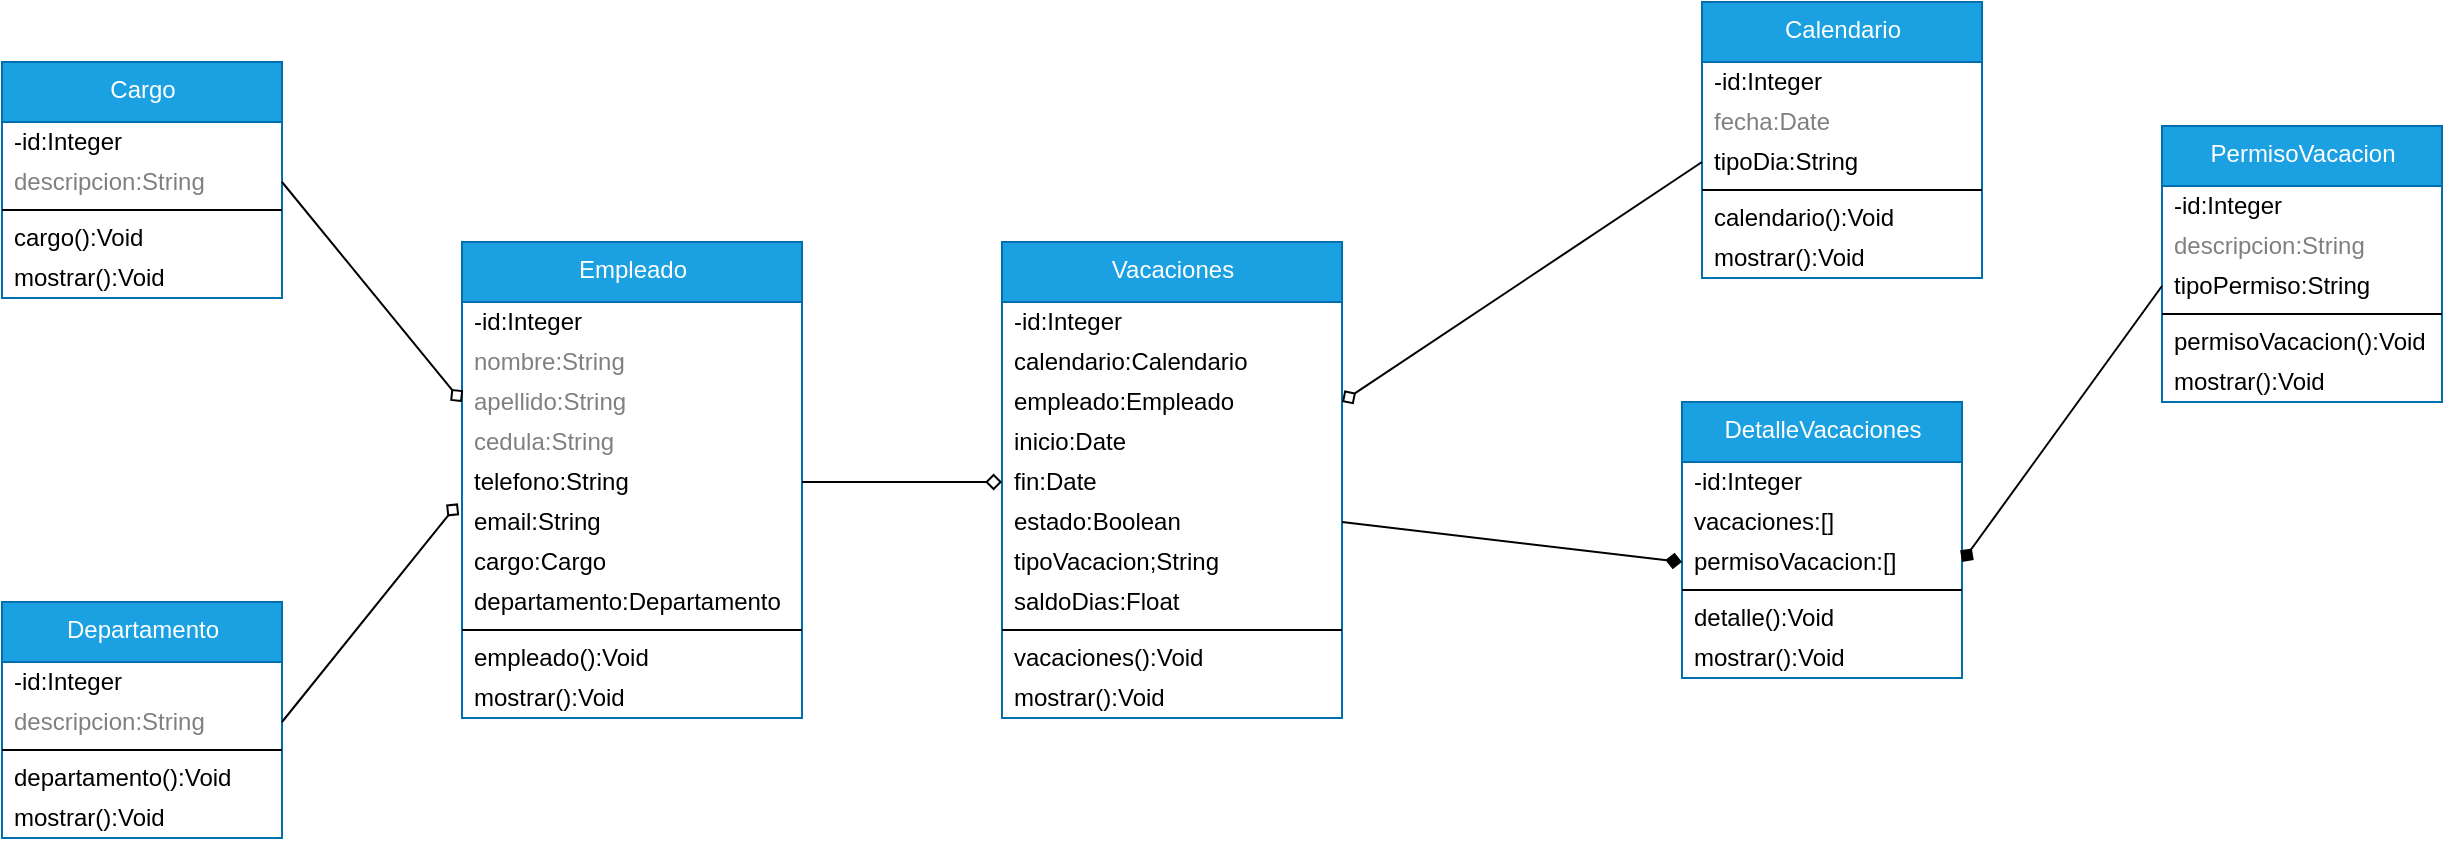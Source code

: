 <mxfile>
    <diagram id="RB1ENS_8IfsFatSCsEt4" name="UML">
        <mxGraphModel dx="576" dy="427" grid="1" gridSize="10" guides="1" tooltips="1" connect="1" arrows="1" fold="1" page="1" pageScale="1" pageWidth="850" pageHeight="1100" math="0" shadow="0">
            <root>
                <mxCell id="0"/>
                <mxCell id="1" parent="0"/>
                <mxCell id="2" value="Cargo" style="swimlane;fontStyle=0;align=center;verticalAlign=top;childLayout=stackLayout;horizontal=1;startSize=30;horizontalStack=0;resizeParent=1;resizeParentMax=0;resizeLast=0;collapsible=0;marginBottom=0;html=1;fillColor=#1ba1e2;strokeColor=#006EAF;fontColor=#ffffff;" parent="1" vertex="1">
                    <mxGeometry x="40" y="50" width="140" height="118" as="geometry"/>
                </mxCell>
                <mxCell id="4" value="-id:Integer" style="text;html=1;strokeColor=none;fillColor=none;align=left;verticalAlign=middle;spacingLeft=4;spacingRight=4;overflow=hidden;rotatable=0;points=[[0,0.5],[1,0.5]];portConstraint=eastwest;" parent="2" vertex="1">
                    <mxGeometry y="30" width="140" height="20" as="geometry"/>
                </mxCell>
                <mxCell id="5" value="descripcion:String" style="text;html=1;strokeColor=none;fillColor=none;align=left;verticalAlign=middle;spacingLeft=4;spacingRight=4;overflow=hidden;rotatable=0;points=[[0,0.5],[1,0.5]];portConstraint=eastwest;fontColor=#808080;" parent="2" vertex="1">
                    <mxGeometry y="50" width="140" height="20" as="geometry"/>
                </mxCell>
                <mxCell id="7" value="" style="line;strokeWidth=1;fillColor=none;align=left;verticalAlign=middle;spacingTop=-1;spacingLeft=3;spacingRight=3;rotatable=0;labelPosition=right;points=[];portConstraint=eastwest;" parent="2" vertex="1">
                    <mxGeometry y="70" width="140" height="8" as="geometry"/>
                </mxCell>
                <mxCell id="9" value="cargo():Void" style="text;html=1;strokeColor=none;fillColor=none;align=left;verticalAlign=middle;spacingLeft=4;spacingRight=4;overflow=hidden;rotatable=0;points=[[0,0.5],[1,0.5]];portConstraint=eastwest;" parent="2" vertex="1">
                    <mxGeometry y="78" width="140" height="20" as="geometry"/>
                </mxCell>
                <mxCell id="10" value="mostrar():Void" style="text;html=1;strokeColor=none;fillColor=none;align=left;verticalAlign=middle;spacingLeft=4;spacingRight=4;overflow=hidden;rotatable=0;points=[[0,0.5],[1,0.5]];portConstraint=eastwest;" parent="2" vertex="1">
                    <mxGeometry y="98" width="140" height="20" as="geometry"/>
                </mxCell>
                <mxCell id="11" value="Departamento" style="swimlane;fontStyle=0;align=center;verticalAlign=top;childLayout=stackLayout;horizontal=1;startSize=30;horizontalStack=0;resizeParent=1;resizeParentMax=0;resizeLast=0;collapsible=0;marginBottom=0;html=1;fillColor=#1ba1e2;strokeColor=#006EAF;fontColor=#ffffff;" parent="1" vertex="1">
                    <mxGeometry x="40" y="320" width="140" height="118" as="geometry"/>
                </mxCell>
                <mxCell id="12" value="-id:Integer" style="text;html=1;strokeColor=none;fillColor=none;align=left;verticalAlign=middle;spacingLeft=4;spacingRight=4;overflow=hidden;rotatable=0;points=[[0,0.5],[1,0.5]];portConstraint=eastwest;" parent="11" vertex="1">
                    <mxGeometry y="30" width="140" height="20" as="geometry"/>
                </mxCell>
                <mxCell id="13" value="descripcion:String" style="text;html=1;strokeColor=none;fillColor=none;align=left;verticalAlign=middle;spacingLeft=4;spacingRight=4;overflow=hidden;rotatable=0;points=[[0,0.5],[1,0.5]];portConstraint=eastwest;fontColor=#808080;" parent="11" vertex="1">
                    <mxGeometry y="50" width="140" height="20" as="geometry"/>
                </mxCell>
                <mxCell id="14" value="" style="line;strokeWidth=1;fillColor=none;align=left;verticalAlign=middle;spacingTop=-1;spacingLeft=3;spacingRight=3;rotatable=0;labelPosition=right;points=[];portConstraint=eastwest;" parent="11" vertex="1">
                    <mxGeometry y="70" width="140" height="8" as="geometry"/>
                </mxCell>
                <mxCell id="15" value="departamento():Void" style="text;html=1;strokeColor=none;fillColor=none;align=left;verticalAlign=middle;spacingLeft=4;spacingRight=4;overflow=hidden;rotatable=0;points=[[0,0.5],[1,0.5]];portConstraint=eastwest;" parent="11" vertex="1">
                    <mxGeometry y="78" width="140" height="20" as="geometry"/>
                </mxCell>
                <mxCell id="16" value="mostrar():Void" style="text;html=1;strokeColor=none;fillColor=none;align=left;verticalAlign=middle;spacingLeft=4;spacingRight=4;overflow=hidden;rotatable=0;points=[[0,0.5],[1,0.5]];portConstraint=eastwest;" parent="11" vertex="1">
                    <mxGeometry y="98" width="140" height="20" as="geometry"/>
                </mxCell>
                <mxCell id="17" value="Empleado" style="swimlane;fontStyle=0;align=center;verticalAlign=top;childLayout=stackLayout;horizontal=1;startSize=30;horizontalStack=0;resizeParent=1;resizeParentMax=0;resizeLast=0;collapsible=0;marginBottom=0;html=1;fillColor=#1ba1e2;strokeColor=#006EAF;fontColor=#ffffff;" parent="1" vertex="1">
                    <mxGeometry x="270" y="140" width="170" height="238" as="geometry"/>
                </mxCell>
                <mxCell id="18" value="-id:Integer" style="text;html=1;strokeColor=none;fillColor=none;align=left;verticalAlign=middle;spacingLeft=4;spacingRight=4;overflow=hidden;rotatable=0;points=[[0,0.5],[1,0.5]];portConstraint=eastwest;" parent="17" vertex="1">
                    <mxGeometry y="30" width="170" height="20" as="geometry"/>
                </mxCell>
                <mxCell id="19" value="nombre:String" style="text;html=1;strokeColor=none;fillColor=none;align=left;verticalAlign=middle;spacingLeft=4;spacingRight=4;overflow=hidden;rotatable=0;points=[[0,0.5],[1,0.5]];portConstraint=eastwest;fontColor=#808080;" parent="17" vertex="1">
                    <mxGeometry y="50" width="170" height="20" as="geometry"/>
                </mxCell>
                <mxCell id="23" value="apellido:String" style="text;html=1;strokeColor=none;fillColor=none;align=left;verticalAlign=middle;spacingLeft=4;spacingRight=4;overflow=hidden;rotatable=0;points=[[0,0.5],[1,0.5]];portConstraint=eastwest;fontColor=#808080;" parent="17" vertex="1">
                    <mxGeometry y="70" width="170" height="20" as="geometry"/>
                </mxCell>
                <mxCell id="24" value="cedula:String" style="text;html=1;strokeColor=none;fillColor=none;align=left;verticalAlign=middle;spacingLeft=4;spacingRight=4;overflow=hidden;rotatable=0;points=[[0,0.5],[1,0.5]];portConstraint=eastwest;fontColor=#808080;" parent="17" vertex="1">
                    <mxGeometry y="90" width="170" height="20" as="geometry"/>
                </mxCell>
                <mxCell id="25" value="telefono:String" style="text;html=1;strokeColor=none;fillColor=none;align=left;verticalAlign=middle;spacingLeft=4;spacingRight=4;overflow=hidden;rotatable=0;points=[[0,0.5],[1,0.5]];portConstraint=eastwest;" parent="17" vertex="1">
                    <mxGeometry y="110" width="170" height="20" as="geometry"/>
                </mxCell>
                <mxCell id="28" value="email:String" style="text;html=1;strokeColor=none;fillColor=none;align=left;verticalAlign=middle;spacingLeft=4;spacingRight=4;overflow=hidden;rotatable=0;points=[[0,0.5],[1,0.5]];portConstraint=eastwest;" parent="17" vertex="1">
                    <mxGeometry y="130" width="170" height="20" as="geometry"/>
                </mxCell>
                <mxCell id="29" value="cargo:Cargo" style="text;html=1;strokeColor=none;fillColor=none;align=left;verticalAlign=middle;spacingLeft=4;spacingRight=4;overflow=hidden;rotatable=0;points=[[0,0.5],[1,0.5]];portConstraint=eastwest;" parent="17" vertex="1">
                    <mxGeometry y="150" width="170" height="20" as="geometry"/>
                </mxCell>
                <mxCell id="30" value="departamento:Departamento" style="text;html=1;strokeColor=none;fillColor=none;align=left;verticalAlign=middle;spacingLeft=4;spacingRight=4;overflow=hidden;rotatable=0;points=[[0,0.5],[1,0.5]];portConstraint=eastwest;" parent="17" vertex="1">
                    <mxGeometry y="170" width="170" height="20" as="geometry"/>
                </mxCell>
                <mxCell id="20" value="" style="line;strokeWidth=1;fillColor=none;align=left;verticalAlign=middle;spacingTop=-1;spacingLeft=3;spacingRight=3;rotatable=0;labelPosition=right;points=[];portConstraint=eastwest;" parent="17" vertex="1">
                    <mxGeometry y="190" width="170" height="8" as="geometry"/>
                </mxCell>
                <mxCell id="21" value="empleado():Void" style="text;html=1;strokeColor=none;fillColor=none;align=left;verticalAlign=middle;spacingLeft=4;spacingRight=4;overflow=hidden;rotatable=0;points=[[0,0.5],[1,0.5]];portConstraint=eastwest;" parent="17" vertex="1">
                    <mxGeometry y="198" width="170" height="20" as="geometry"/>
                </mxCell>
                <mxCell id="22" value="mostrar():Void" style="text;html=1;strokeColor=none;fillColor=none;align=left;verticalAlign=middle;spacingLeft=4;spacingRight=4;overflow=hidden;rotatable=0;points=[[0,0.5],[1,0.5]];portConstraint=eastwest;" parent="17" vertex="1">
                    <mxGeometry y="218" width="170" height="20" as="geometry"/>
                </mxCell>
                <mxCell id="26" style="edgeStyle=none;html=1;exitX=1;exitY=0.5;exitDx=0;exitDy=0;entryX=0;entryY=0.5;entryDx=0;entryDy=0;endArrow=diamond;endFill=0;" parent="1" source="5" target="23" edge="1">
                    <mxGeometry relative="1" as="geometry"/>
                </mxCell>
                <mxCell id="27" style="edgeStyle=none;html=1;exitX=1;exitY=0.5;exitDx=0;exitDy=0;entryX=-0.012;entryY=1.033;entryDx=0;entryDy=0;endArrow=diamond;endFill=0;entryPerimeter=0;" parent="1" source="13" target="25" edge="1">
                    <mxGeometry relative="1" as="geometry"/>
                </mxCell>
                <mxCell id="37" value="Vacaciones" style="swimlane;fontStyle=0;align=center;verticalAlign=top;childLayout=stackLayout;horizontal=1;startSize=30;horizontalStack=0;resizeParent=1;resizeParentMax=0;resizeLast=0;collapsible=0;marginBottom=0;html=1;fillColor=#1ba1e2;strokeColor=#006EAF;fontColor=#ffffff;" parent="1" vertex="1">
                    <mxGeometry x="540" y="140" width="170" height="238" as="geometry"/>
                </mxCell>
                <mxCell id="38" value="-id:Integer" style="text;html=1;strokeColor=none;fillColor=none;align=left;verticalAlign=middle;spacingLeft=4;spacingRight=4;overflow=hidden;rotatable=0;points=[[0,0.5],[1,0.5]];portConstraint=eastwest;" parent="37" vertex="1">
                    <mxGeometry y="30" width="170" height="20" as="geometry"/>
                </mxCell>
                <mxCell id="42" value="calendario:Calendario" style="text;html=1;strokeColor=none;fillColor=none;align=left;verticalAlign=middle;spacingLeft=4;spacingRight=4;overflow=hidden;rotatable=0;points=[[0,0.5],[1,0.5]];portConstraint=eastwest;" parent="37" vertex="1">
                    <mxGeometry y="50" width="170" height="20" as="geometry"/>
                </mxCell>
                <mxCell id="43" value="empleado:Empleado" style="text;html=1;strokeColor=none;fillColor=none;align=left;verticalAlign=middle;spacingLeft=4;spacingRight=4;overflow=hidden;rotatable=0;points=[[0,0.5],[1,0.5]];portConstraint=eastwest;" parent="37" vertex="1">
                    <mxGeometry y="70" width="170" height="20" as="geometry"/>
                </mxCell>
                <mxCell id="44" value="inicio:Date" style="text;html=1;strokeColor=none;fillColor=none;align=left;verticalAlign=middle;spacingLeft=4;spacingRight=4;overflow=hidden;rotatable=0;points=[[0,0.5],[1,0.5]];portConstraint=eastwest;" parent="37" vertex="1">
                    <mxGeometry y="90" width="170" height="20" as="geometry"/>
                </mxCell>
                <mxCell id="45" value="fin:Date" style="text;html=1;strokeColor=none;fillColor=none;align=left;verticalAlign=middle;spacingLeft=4;spacingRight=4;overflow=hidden;rotatable=0;points=[[0,0.5],[1,0.5]];portConstraint=eastwest;" parent="37" vertex="1">
                    <mxGeometry y="110" width="170" height="20" as="geometry"/>
                </mxCell>
                <mxCell id="49" value="estado:Boolean" style="text;html=1;strokeColor=none;fillColor=none;align=left;verticalAlign=middle;spacingLeft=4;spacingRight=4;overflow=hidden;rotatable=0;points=[[0,0.5],[1,0.5]];portConstraint=eastwest;" parent="37" vertex="1">
                    <mxGeometry y="130" width="170" height="20" as="geometry"/>
                </mxCell>
                <mxCell id="50" value="tipoVacacion;String" style="text;html=1;strokeColor=none;fillColor=none;align=left;verticalAlign=middle;spacingLeft=4;spacingRight=4;overflow=hidden;rotatable=0;points=[[0,0.5],[1,0.5]];portConstraint=eastwest;" parent="37" vertex="1">
                    <mxGeometry y="150" width="170" height="20" as="geometry"/>
                </mxCell>
                <mxCell id="51" value="saldoDias:Float" style="text;html=1;strokeColor=none;fillColor=none;align=left;verticalAlign=middle;spacingLeft=4;spacingRight=4;overflow=hidden;rotatable=0;points=[[0,0.5],[1,0.5]];portConstraint=eastwest;" parent="37" vertex="1">
                    <mxGeometry y="170" width="170" height="20" as="geometry"/>
                </mxCell>
                <mxCell id="46" value="" style="line;strokeWidth=1;fillColor=none;align=left;verticalAlign=middle;spacingTop=-1;spacingLeft=3;spacingRight=3;rotatable=0;labelPosition=right;points=[];portConstraint=eastwest;" parent="37" vertex="1">
                    <mxGeometry y="190" width="170" height="8" as="geometry"/>
                </mxCell>
                <mxCell id="47" value="vacaciones():Void" style="text;html=1;strokeColor=none;fillColor=none;align=left;verticalAlign=middle;spacingLeft=4;spacingRight=4;overflow=hidden;rotatable=0;points=[[0,0.5],[1,0.5]];portConstraint=eastwest;" parent="37" vertex="1">
                    <mxGeometry y="198" width="170" height="20" as="geometry"/>
                </mxCell>
                <mxCell id="48" value="mostrar():Void" style="text;html=1;strokeColor=none;fillColor=none;align=left;verticalAlign=middle;spacingLeft=4;spacingRight=4;overflow=hidden;rotatable=0;points=[[0,0.5],[1,0.5]];portConstraint=eastwest;" parent="37" vertex="1">
                    <mxGeometry y="218" width="170" height="20" as="geometry"/>
                </mxCell>
                <mxCell id="52" style="edgeStyle=none;html=1;exitX=1;exitY=0.5;exitDx=0;exitDy=0;entryX=0;entryY=0.5;entryDx=0;entryDy=0;endArrow=diamond;endFill=0;" parent="1" source="25" target="45" edge="1">
                    <mxGeometry relative="1" as="geometry"/>
                </mxCell>
                <mxCell id="53" value="Calendario" style="swimlane;fontStyle=0;align=center;verticalAlign=top;childLayout=stackLayout;horizontal=1;startSize=30;horizontalStack=0;resizeParent=1;resizeParentMax=0;resizeLast=0;collapsible=0;marginBottom=0;html=1;fillColor=#1ba1e2;strokeColor=#006EAF;fontColor=#ffffff;" parent="1" vertex="1">
                    <mxGeometry x="890" y="20" width="140" height="138" as="geometry"/>
                </mxCell>
                <mxCell id="54" value="-id:Integer" style="text;html=1;strokeColor=none;fillColor=none;align=left;verticalAlign=middle;spacingLeft=4;spacingRight=4;overflow=hidden;rotatable=0;points=[[0,0.5],[1,0.5]];portConstraint=eastwest;" parent="53" vertex="1">
                    <mxGeometry y="30" width="140" height="20" as="geometry"/>
                </mxCell>
                <mxCell id="55" value="fecha:Date" style="text;html=1;strokeColor=none;fillColor=none;align=left;verticalAlign=middle;spacingLeft=4;spacingRight=4;overflow=hidden;rotatable=0;points=[[0,0.5],[1,0.5]];portConstraint=eastwest;fontColor=#808080;" parent="53" vertex="1">
                    <mxGeometry y="50" width="140" height="20" as="geometry"/>
                </mxCell>
                <mxCell id="59" value="tipoDia:String" style="text;html=1;strokeColor=none;fillColor=none;align=left;verticalAlign=middle;spacingLeft=4;spacingRight=4;overflow=hidden;rotatable=0;points=[[0,0.5],[1,0.5]];portConstraint=eastwest;" parent="53" vertex="1">
                    <mxGeometry y="70" width="140" height="20" as="geometry"/>
                </mxCell>
                <mxCell id="56" value="" style="line;strokeWidth=1;fillColor=none;align=left;verticalAlign=middle;spacingTop=-1;spacingLeft=3;spacingRight=3;rotatable=0;labelPosition=right;points=[];portConstraint=eastwest;" parent="53" vertex="1">
                    <mxGeometry y="90" width="140" height="8" as="geometry"/>
                </mxCell>
                <mxCell id="57" value="calendario():Void" style="text;html=1;strokeColor=none;fillColor=none;align=left;verticalAlign=middle;spacingLeft=4;spacingRight=4;overflow=hidden;rotatable=0;points=[[0,0.5],[1,0.5]];portConstraint=eastwest;" parent="53" vertex="1">
                    <mxGeometry y="98" width="140" height="20" as="geometry"/>
                </mxCell>
                <mxCell id="58" value="mostrar():Void" style="text;html=1;strokeColor=none;fillColor=none;align=left;verticalAlign=middle;spacingLeft=4;spacingRight=4;overflow=hidden;rotatable=0;points=[[0,0.5],[1,0.5]];portConstraint=eastwest;" parent="53" vertex="1">
                    <mxGeometry y="118" width="140" height="20" as="geometry"/>
                </mxCell>
                <mxCell id="60" style="edgeStyle=none;html=1;exitX=0;exitY=0.5;exitDx=0;exitDy=0;entryX=1;entryY=0.5;entryDx=0;entryDy=0;endArrow=diamond;endFill=0;" parent="1" source="59" target="43" edge="1">
                    <mxGeometry relative="1" as="geometry"/>
                </mxCell>
                <mxCell id="61" value="DetalleVacaciones" style="swimlane;fontStyle=0;align=center;verticalAlign=top;childLayout=stackLayout;horizontal=1;startSize=30;horizontalStack=0;resizeParent=1;resizeParentMax=0;resizeLast=0;collapsible=0;marginBottom=0;html=1;fillColor=#1ba1e2;strokeColor=#006EAF;fontColor=#ffffff;" parent="1" vertex="1">
                    <mxGeometry x="880" y="220" width="140" height="138" as="geometry"/>
                </mxCell>
                <mxCell id="62" value="-id:Integer" style="text;html=1;strokeColor=none;fillColor=none;align=left;verticalAlign=middle;spacingLeft=4;spacingRight=4;overflow=hidden;rotatable=0;points=[[0,0.5],[1,0.5]];portConstraint=eastwest;" parent="61" vertex="1">
                    <mxGeometry y="30" width="140" height="20" as="geometry"/>
                </mxCell>
                <mxCell id="64" value="vacaciones:[]" style="text;html=1;strokeColor=none;fillColor=none;align=left;verticalAlign=middle;spacingLeft=4;spacingRight=4;overflow=hidden;rotatable=0;points=[[0,0.5],[1,0.5]];portConstraint=eastwest;" parent="61" vertex="1">
                    <mxGeometry y="50" width="140" height="20" as="geometry"/>
                </mxCell>
                <mxCell id="68" value="permisoVacacion:[]" style="text;html=1;strokeColor=none;fillColor=none;align=left;verticalAlign=middle;spacingLeft=4;spacingRight=4;overflow=hidden;rotatable=0;points=[[0,0.5],[1,0.5]];portConstraint=eastwest;" parent="61" vertex="1">
                    <mxGeometry y="70" width="140" height="20" as="geometry"/>
                </mxCell>
                <mxCell id="65" value="" style="line;strokeWidth=1;fillColor=none;align=left;verticalAlign=middle;spacingTop=-1;spacingLeft=3;spacingRight=3;rotatable=0;labelPosition=right;points=[];portConstraint=eastwest;" parent="61" vertex="1">
                    <mxGeometry y="90" width="140" height="8" as="geometry"/>
                </mxCell>
                <mxCell id="66" value="detalle():Void" style="text;html=1;strokeColor=none;fillColor=none;align=left;verticalAlign=middle;spacingLeft=4;spacingRight=4;overflow=hidden;rotatable=0;points=[[0,0.5],[1,0.5]];portConstraint=eastwest;" parent="61" vertex="1">
                    <mxGeometry y="98" width="140" height="20" as="geometry"/>
                </mxCell>
                <mxCell id="67" value="mostrar():Void" style="text;html=1;strokeColor=none;fillColor=none;align=left;verticalAlign=middle;spacingLeft=4;spacingRight=4;overflow=hidden;rotatable=0;points=[[0,0.5],[1,0.5]];portConstraint=eastwest;" parent="61" vertex="1">
                    <mxGeometry y="118" width="140" height="20" as="geometry"/>
                </mxCell>
                <mxCell id="69" style="edgeStyle=none;html=1;exitX=1;exitY=0.5;exitDx=0;exitDy=0;entryX=0;entryY=0.5;entryDx=0;entryDy=0;endArrow=diamond;endFill=1;" parent="1" source="49" target="68" edge="1">
                    <mxGeometry relative="1" as="geometry"/>
                </mxCell>
                <mxCell id="70" value="PermisoVacacion" style="swimlane;fontStyle=0;align=center;verticalAlign=top;childLayout=stackLayout;horizontal=1;startSize=30;horizontalStack=0;resizeParent=1;resizeParentMax=0;resizeLast=0;collapsible=0;marginBottom=0;html=1;fillColor=#1ba1e2;strokeColor=#006EAF;fontColor=#ffffff;" parent="1" vertex="1">
                    <mxGeometry x="1120" y="82" width="140" height="138" as="geometry"/>
                </mxCell>
                <mxCell id="71" value="-id:Integer" style="text;html=1;strokeColor=none;fillColor=none;align=left;verticalAlign=middle;spacingLeft=4;spacingRight=4;overflow=hidden;rotatable=0;points=[[0,0.5],[1,0.5]];portConstraint=eastwest;" parent="70" vertex="1">
                    <mxGeometry y="30" width="140" height="20" as="geometry"/>
                </mxCell>
                <mxCell id="72" value="descripcion:String" style="text;html=1;strokeColor=none;fillColor=none;align=left;verticalAlign=middle;spacingLeft=4;spacingRight=4;overflow=hidden;rotatable=0;points=[[0,0.5],[1,0.5]];portConstraint=eastwest;fontColor=#808080;" parent="70" vertex="1">
                    <mxGeometry y="50" width="140" height="20" as="geometry"/>
                </mxCell>
                <mxCell id="73" value="tipoPermiso:String" style="text;html=1;strokeColor=none;fillColor=none;align=left;verticalAlign=middle;spacingLeft=4;spacingRight=4;overflow=hidden;rotatable=0;points=[[0,0.5],[1,0.5]];portConstraint=eastwest;" parent="70" vertex="1">
                    <mxGeometry y="70" width="140" height="20" as="geometry"/>
                </mxCell>
                <mxCell id="74" value="" style="line;strokeWidth=1;fillColor=none;align=left;verticalAlign=middle;spacingTop=-1;spacingLeft=3;spacingRight=3;rotatable=0;labelPosition=right;points=[];portConstraint=eastwest;" parent="70" vertex="1">
                    <mxGeometry y="90" width="140" height="8" as="geometry"/>
                </mxCell>
                <mxCell id="75" value="permisoVacacion():Void" style="text;html=1;strokeColor=none;fillColor=none;align=left;verticalAlign=middle;spacingLeft=4;spacingRight=4;overflow=hidden;rotatable=0;points=[[0,0.5],[1,0.5]];portConstraint=eastwest;" parent="70" vertex="1">
                    <mxGeometry y="98" width="140" height="20" as="geometry"/>
                </mxCell>
                <mxCell id="76" value="mostrar():Void" style="text;html=1;strokeColor=none;fillColor=none;align=left;verticalAlign=middle;spacingLeft=4;spacingRight=4;overflow=hidden;rotatable=0;points=[[0,0.5],[1,0.5]];portConstraint=eastwest;" parent="70" vertex="1">
                    <mxGeometry y="118" width="140" height="20" as="geometry"/>
                </mxCell>
                <mxCell id="78" style="edgeStyle=none;html=1;exitX=0;exitY=0.5;exitDx=0;exitDy=0;entryX=1;entryY=0.5;entryDx=0;entryDy=0;endArrow=diamond;endFill=1;" parent="1" source="73" target="68" edge="1">
                    <mxGeometry relative="1" as="geometry"/>
                </mxCell>
            </root>
        </mxGraphModel>
    </diagram>
    <diagram id="bmZeh0lpL_f5ZaBQYSvk" name="FD">
        <mxGraphModel dx="576" dy="427" grid="1" gridSize="10" guides="1" tooltips="1" connect="1" arrows="1" fold="1" page="1" pageScale="1" pageWidth="850" pageHeight="1100" math="0" shadow="0">
            <root>
                <mxCell id="0"/>
                <mxCell id="1" parent="0"/>
                <mxCell id="3bUzxtEX1V-7k6FaSU6v-1" style="edgeStyle=none;html=1;exitX=0.5;exitY=1;exitDx=0;exitDy=0;entryX=0.5;entryY=0;entryDx=0;entryDy=0;" parent="1" source="3bUzxtEX1V-7k6FaSU6v-2" target="3bUzxtEX1V-7k6FaSU6v-11" edge="1">
                    <mxGeometry relative="1" as="geometry"/>
                </mxCell>
                <mxCell id="3bUzxtEX1V-7k6FaSU6v-2" value="Calendario Vacaciones" style="ellipse;whiteSpace=wrap;html=1;aspect=fixed;fillColor=#1ba1e2;strokeColor=#006EAF;fontColor=#ffffff;" parent="1" vertex="1">
                    <mxGeometry x="270" y="230" width="90" height="90" as="geometry"/>
                </mxCell>
                <mxCell id="3bUzxtEX1V-7k6FaSU6v-3" style="edgeStyle=none;html=1;entryX=0;entryY=0.5;entryDx=0;entryDy=0;endArrow=blockThin;endFill=1;" parent="1" source="3bUzxtEX1V-7k6FaSU6v-4" target="3bUzxtEX1V-7k6FaSU6v-2" edge="1">
                    <mxGeometry relative="1" as="geometry"/>
                </mxCell>
                <mxCell id="3bUzxtEX1V-7k6FaSU6v-4" value="Empleado" style="rounded=0;whiteSpace=wrap;html=1;fillColor=#e3c800;strokeColor=#B09500;fontColor=#000000;" parent="1" vertex="1">
                    <mxGeometry x="70" y="245" width="120" height="60" as="geometry"/>
                </mxCell>
                <mxCell id="3bUzxtEX1V-7k6FaSU6v-5" style="edgeStyle=orthogonalEdgeStyle;html=1;exitX=1;exitY=0.5;exitDx=0;exitDy=0;entryX=0;entryY=0;entryDx=0;entryDy=0;endArrow=blockThin;endFill=1;curved=1;" parent="1" source="3bUzxtEX1V-7k6FaSU6v-6" target="3bUzxtEX1V-7k6FaSU6v-2" edge="1">
                    <mxGeometry relative="1" as="geometry">
                        <Array as="points">
                            <mxPoint x="283" y="100"/>
                        </Array>
                    </mxGeometry>
                </mxCell>
                <mxCell id="3bUzxtEX1V-7k6FaSU6v-6" value="Permiso Vacaciones" style="rounded=0;whiteSpace=wrap;html=1;fillColor=#e3c800;strokeColor=#B09500;fontColor=#000000;" parent="1" vertex="1">
                    <mxGeometry x="110" y="70" width="120" height="60" as="geometry"/>
                </mxCell>
                <mxCell id="3bUzxtEX1V-7k6FaSU6v-7" value="Consulta" style="text;html=1;align=center;verticalAlign=middle;resizable=0;points=[];autosize=1;strokeColor=none;fillColor=none;" parent="1" vertex="1">
                    <mxGeometry x="210" y="140" width="70" height="30" as="geometry"/>
                </mxCell>
                <mxCell id="3bUzxtEX1V-7k6FaSU6v-8" value="Gestiona" style="text;html=1;align=center;verticalAlign=middle;resizable=0;points=[];autosize=1;strokeColor=none;fillColor=none;" parent="1" vertex="1">
                    <mxGeometry x="190" y="245" width="70" height="30" as="geometry"/>
                </mxCell>
                <mxCell id="3bUzxtEX1V-7k6FaSU6v-9" style="edgeStyle=orthogonalEdgeStyle;curved=1;html=1;exitX=0.75;exitY=0;exitDx=0;exitDy=0;entryX=0.005;entryY=0.725;entryDx=0;entryDy=0;entryPerimeter=0;endArrow=blockThin;endFill=1;" parent="1" source="3bUzxtEX1V-7k6FaSU6v-11" target="3bUzxtEX1V-7k6FaSU6v-14" edge="1">
                    <mxGeometry relative="1" as="geometry">
                        <Array as="points">
                            <mxPoint x="370" y="400"/>
                            <mxPoint x="370" y="188"/>
                        </Array>
                    </mxGeometry>
                </mxCell>
                <mxCell id="3bUzxtEX1V-7k6FaSU6v-10" style="edgeStyle=orthogonalEdgeStyle;curved=1;html=1;exitX=1;exitY=1;exitDx=0;exitDy=0;entryX=0;entryY=0.62;entryDx=0;entryDy=0;entryPerimeter=0;endArrow=blockThin;endFill=1;" parent="1" source="3bUzxtEX1V-7k6FaSU6v-11" target="3bUzxtEX1V-7k6FaSU6v-15" edge="1">
                    <mxGeometry relative="1" as="geometry"/>
                </mxCell>
                <mxCell id="3bUzxtEX1V-7k6FaSU6v-11" value="Calendario" style="rounded=0;whiteSpace=wrap;html=1;fillColor=#e3c800;strokeColor=#B09500;fontColor=#000000;" parent="1" vertex="1">
                    <mxGeometry x="255" y="400" width="120" height="60" as="geometry"/>
                </mxCell>
                <mxCell id="3bUzxtEX1V-7k6FaSU6v-12" value="Genera" style="text;html=1;align=center;verticalAlign=middle;resizable=0;points=[];autosize=1;strokeColor=none;fillColor=none;" parent="1" vertex="1">
                    <mxGeometry x="260" y="350" width="60" height="30" as="geometry"/>
                </mxCell>
                <mxCell id="3bUzxtEX1V-7k6FaSU6v-13" style="edgeStyle=orthogonalEdgeStyle;curved=1;html=1;exitX=0.5;exitY=1;exitDx=0;exitDy=0;entryX=1;entryY=0.5;entryDx=0;entryDy=0;endArrow=blockThin;endFill=1;" parent="1" source="3bUzxtEX1V-7k6FaSU6v-14" target="3bUzxtEX1V-7k6FaSU6v-11" edge="1">
                    <mxGeometry relative="1" as="geometry"/>
                </mxCell>
                <mxCell id="3bUzxtEX1V-7k6FaSU6v-14" value="Cambio Fecha" style="ellipse;whiteSpace=wrap;html=1;aspect=fixed;fillColor=#1ba1e2;strokeColor=#006EAF;fontColor=#ffffff;" parent="1" vertex="1">
                    <mxGeometry x="430" y="130" width="80" height="80" as="geometry"/>
                </mxCell>
                <mxCell id="3bUzxtEX1V-7k6FaSU6v-15" value="&amp;nbsp;Vacaciones" style="ellipse;whiteSpace=wrap;html=1;aspect=fixed;fillColor=#1ba1e2;strokeColor=#006EAF;fontColor=#ffffff;" parent="1" vertex="1">
                    <mxGeometry x="560" y="370" width="80" height="80" as="geometry"/>
                </mxCell>
                <mxCell id="3bUzxtEX1V-7k6FaSU6v-16" style="edgeStyle=orthogonalEdgeStyle;curved=1;html=1;exitX=0;exitY=0.5;exitDx=0;exitDy=0;entryX=0.5;entryY=1;entryDx=0;entryDy=0;endArrow=blockThin;endFill=1;" parent="1" source="3bUzxtEX1V-7k6FaSU6v-18" target="3bUzxtEX1V-7k6FaSU6v-15" edge="1">
                    <mxGeometry relative="1" as="geometry"/>
                </mxCell>
                <mxCell id="3bUzxtEX1V-7k6FaSU6v-17" style="edgeStyle=orthogonalEdgeStyle;curved=1;html=1;exitX=0.5;exitY=0;exitDx=0;exitDy=0;entryX=0.5;entryY=1;entryDx=0;entryDy=0;endArrow=blockThin;endFill=1;" parent="1" source="3bUzxtEX1V-7k6FaSU6v-18" target="3bUzxtEX1V-7k6FaSU6v-19" edge="1">
                    <mxGeometry relative="1" as="geometry"/>
                </mxCell>
                <mxCell id="3bUzxtEX1V-7k6FaSU6v-18" value="Vacaciones" style="rounded=0;whiteSpace=wrap;html=1;fillColor=#e3c800;strokeColor=#B09500;fontColor=#000000;" parent="1" vertex="1">
                    <mxGeometry x="690" y="450" width="120" height="60" as="geometry"/>
                </mxCell>
                <mxCell id="3bUzxtEX1V-7k6FaSU6v-19" value="Informes" style="rounded=0;whiteSpace=wrap;html=1;fillColor=#e3c800;strokeColor=#B09500;fontColor=#000000;" parent="1" vertex="1">
                    <mxGeometry x="720" y="250" width="120" height="60" as="geometry"/>
                </mxCell>
                <mxCell id="3bUzxtEX1V-7k6FaSU6v-20" value="Solicita" style="text;html=1;align=center;verticalAlign=middle;resizable=0;points=[];autosize=1;strokeColor=none;fillColor=none;" parent="1" vertex="1">
                    <mxGeometry x="365" y="260" width="60" height="30" as="geometry"/>
                </mxCell>
                <mxCell id="3bUzxtEX1V-7k6FaSU6v-21" value="Aprueba" style="text;html=1;align=center;verticalAlign=middle;resizable=0;points=[];autosize=1;strokeColor=none;fillColor=none;" parent="1" vertex="1">
                    <mxGeometry x="455" y="305" width="70" height="30" as="geometry"/>
                </mxCell>
                <mxCell id="3bUzxtEX1V-7k6FaSU6v-22" value="Genera" style="text;html=1;align=center;verticalAlign=middle;resizable=0;points=[];autosize=1;strokeColor=none;fillColor=none;" parent="1" vertex="1">
                    <mxGeometry x="460" y="430" width="60" height="30" as="geometry"/>
                </mxCell>
                <mxCell id="3bUzxtEX1V-7k6FaSU6v-23" value="Envia" style="text;html=1;align=center;verticalAlign=middle;resizable=0;points=[];autosize=1;strokeColor=none;fillColor=none;" parent="1" vertex="1">
                    <mxGeometry x="715" y="355" width="50" height="30" as="geometry"/>
                </mxCell>
                <mxCell id="3bUzxtEX1V-7k6FaSU6v-24" value="Obtiene" style="text;html=1;align=center;verticalAlign=middle;resizable=0;points=[];autosize=1;strokeColor=none;fillColor=none;" parent="1" vertex="1">
                    <mxGeometry x="610" y="450" width="70" height="30" as="geometry"/>
                </mxCell>
                <mxCell id="3bUzxtEX1V-7k6FaSU6v-25" style="edgeStyle=orthogonalEdgeStyle;html=1;exitX=0.5;exitY=1;exitDx=0;exitDy=0;entryX=1;entryY=0.5;entryDx=0;entryDy=0;curved=1;" parent="1" source="3bUzxtEX1V-7k6FaSU6v-26" target="3bUzxtEX1V-7k6FaSU6v-14" edge="1">
                    <mxGeometry relative="1" as="geometry"/>
                </mxCell>
                <mxCell id="3bUzxtEX1V-7k6FaSU6v-26" value="Datos de Actualizacion" style="shape=partialRectangle;whiteSpace=wrap;html=1;left=0;right=0;fillColor=none;" parent="1" vertex="1">
                    <mxGeometry x="580" y="10" width="100" height="40" as="geometry"/>
                </mxCell>
                <mxCell id="3bUzxtEX1V-7k6FaSU6v-27" value="Actualiza Fecha" style="text;html=1;align=center;verticalAlign=middle;resizable=0;points=[];autosize=1;strokeColor=none;fillColor=none;" parent="1" vertex="1">
                    <mxGeometry x="510" y="100" width="110" height="30" as="geometry"/>
                </mxCell>
                <mxCell id="3bUzxtEX1V-7k6FaSU6v-28" style="edgeStyle=orthogonalEdgeStyle;curved=1;html=1;exitX=0.5;exitY=1;exitDx=0;exitDy=0;entryX=0.5;entryY=0;entryDx=0;entryDy=0;" parent="1" source="3bUzxtEX1V-7k6FaSU6v-29" target="3bUzxtEX1V-7k6FaSU6v-19" edge="1">
                    <mxGeometry relative="1" as="geometry"/>
                </mxCell>
                <mxCell id="3bUzxtEX1V-7k6FaSU6v-29" value="Información de Permisos" style="shape=partialRectangle;whiteSpace=wrap;html=1;left=0;right=0;fillColor=none;" parent="1" vertex="1">
                    <mxGeometry x="690" y="70" width="100" height="40" as="geometry"/>
                </mxCell>
                <mxCell id="3bUzxtEX1V-7k6FaSU6v-30" value="Almacena los datos que se obtuvo" style="text;html=1;align=center;verticalAlign=middle;resizable=0;points=[];autosize=1;strokeColor=none;fillColor=none;" parent="1" vertex="1">
                    <mxGeometry x="625" y="185" width="210" height="30" as="geometry"/>
                </mxCell>
                <mxCell id="3bUzxtEX1V-7k6FaSU6v-31" style="edgeStyle=orthogonalEdgeStyle;curved=1;html=1;exitX=0.5;exitY=0;exitDx=0;exitDy=0;entryX=0;entryY=1;entryDx=0;entryDy=0;" parent="1" source="3bUzxtEX1V-7k6FaSU6v-32" target="3bUzxtEX1V-7k6FaSU6v-15" edge="1">
                    <mxGeometry relative="1" as="geometry"/>
                </mxCell>
                <mxCell id="3bUzxtEX1V-7k6FaSU6v-32" value="Datos de Vacaciones" style="shape=partialRectangle;whiteSpace=wrap;html=1;left=0;right=0;fillColor=none;" parent="1" vertex="1">
                    <mxGeometry x="440" y="610" width="100" height="40" as="geometry"/>
                </mxCell>
                <mxCell id="3bUzxtEX1V-7k6FaSU6v-33" value="Tipo de Vacacion" style="text;html=1;align=center;verticalAlign=middle;resizable=0;points=[];autosize=1;strokeColor=none;fillColor=none;" parent="1" vertex="1">
                    <mxGeometry x="500" y="535" width="110" height="30" as="geometry"/>
                </mxCell>
                <mxCell id="3bUzxtEX1V-7k6FaSU6v-34" style="edgeStyle=orthogonalEdgeStyle;curved=1;html=1;exitX=0.5;exitY=0;exitDx=0;exitDy=0;entryX=0.062;entryY=0.8;entryDx=0;entryDy=0;entryPerimeter=0;" parent="1" source="3bUzxtEX1V-7k6FaSU6v-35" target="3bUzxtEX1V-7k6FaSU6v-2" edge="1">
                    <mxGeometry relative="1" as="geometry"/>
                </mxCell>
                <mxCell id="3bUzxtEX1V-7k6FaSU6v-35" value="Datos de Calendario" style="shape=partialRectangle;whiteSpace=wrap;html=1;left=0;right=0;fillColor=none;" parent="1" vertex="1">
                    <mxGeometry x="70" y="440" width="100" height="40" as="geometry"/>
                </mxCell>
                <mxCell id="3bUzxtEX1V-7k6FaSU6v-36" style="edgeStyle=orthogonalEdgeStyle;curved=1;html=1;exitX=1;exitY=0.5;exitDx=0;exitDy=0;" parent="1" source="3bUzxtEX1V-7k6FaSU6v-37" target="3bUzxtEX1V-7k6FaSU6v-6" edge="1">
                    <mxGeometry relative="1" as="geometry"/>
                </mxCell>
                <mxCell id="3bUzxtEX1V-7k6FaSU6v-37" value="Datos de Permisos" style="shape=partialRectangle;whiteSpace=wrap;html=1;left=0;right=0;fillColor=none;" parent="1" vertex="1">
                    <mxGeometry x="10" y="10" width="100" height="40" as="geometry"/>
                </mxCell>
                <mxCell id="3bUzxtEX1V-7k6FaSU6v-38" style="edgeStyle=orthogonalEdgeStyle;curved=1;html=1;exitX=0.5;exitY=1;exitDx=0;exitDy=0;entryX=0.622;entryY=0;entryDx=0;entryDy=0;entryPerimeter=0;" parent="1" source="3bUzxtEX1V-7k6FaSU6v-39" target="3bUzxtEX1V-7k6FaSU6v-2" edge="1">
                    <mxGeometry relative="1" as="geometry"/>
                </mxCell>
                <mxCell id="3bUzxtEX1V-7k6FaSU6v-39" value="Datos de Empleados" style="shape=partialRectangle;whiteSpace=wrap;html=1;left=0;right=0;fillColor=none;" parent="1" vertex="1">
                    <mxGeometry x="350" y="40" width="100" height="40" as="geometry"/>
                </mxCell>
                <mxCell id="3bUzxtEX1V-7k6FaSU6v-40" value="Tipo de Permisos" style="text;html=1;align=center;verticalAlign=middle;resizable=0;points=[];autosize=1;strokeColor=none;fillColor=none;" parent="1" vertex="1">
                    <mxGeometry x="120" y="10" width="120" height="30" as="geometry"/>
                </mxCell>
                <mxCell id="3bUzxtEX1V-7k6FaSU6v-41" value="Ingresa datos del empleado" style="text;html=1;align=center;verticalAlign=middle;resizable=0;points=[];autosize=1;strokeColor=none;fillColor=none;" parent="1" vertex="1">
                    <mxGeometry x="290" y="100" width="170" height="30" as="geometry"/>
                </mxCell>
                <mxCell id="3bUzxtEX1V-7k6FaSU6v-42" value="Ingresa la fecha" style="text;html=1;align=center;verticalAlign=middle;resizable=0;points=[];autosize=1;strokeColor=none;fillColor=none;" parent="1" vertex="1">
                    <mxGeometry x="130" y="340" width="110" height="30" as="geometry"/>
                </mxCell>
            </root>
        </mxGraphModel>
    </diagram>
    <diagram id="zJi5sRn9tFzAbLwwZhHn" name="ER">
        <mxGraphModel dx="576" dy="427" grid="1" gridSize="10" guides="1" tooltips="1" connect="1" arrows="1" fold="1" page="1" pageScale="1" pageWidth="850" pageHeight="1100" math="0" shadow="0">
            <root>
                <mxCell id="0"/>
                <mxCell id="1" parent="0"/>
                <mxCell id="8l0VIRRyAmxVz0wn9RG5-1" value="Empleado" style="shape=table;startSize=30;container=1;collapsible=1;childLayout=tableLayout;fixedRows=1;rowLines=0;fontStyle=1;align=center;resizeLast=1;fillColor=#1ba1e2;strokeColor=#006EAF;fontColor=#ffffff;" parent="1" vertex="1">
                    <mxGeometry x="110" y="180" width="140" height="270" as="geometry"/>
                </mxCell>
                <mxCell id="8l0VIRRyAmxVz0wn9RG5-2" value="" style="shape=tableRow;horizontal=0;startSize=0;swimlaneHead=0;swimlaneBody=0;fillColor=none;collapsible=0;dropTarget=0;points=[[0,0.5],[1,0.5]];portConstraint=eastwest;top=0;left=0;right=0;bottom=1;" parent="8l0VIRRyAmxVz0wn9RG5-1" vertex="1">
                    <mxGeometry y="30" width="140" height="30" as="geometry"/>
                </mxCell>
                <mxCell id="8l0VIRRyAmxVz0wn9RG5-3" value="PK" style="shape=partialRectangle;connectable=0;fillColor=none;top=0;left=0;bottom=0;right=0;fontStyle=1;overflow=hidden;" parent="8l0VIRRyAmxVz0wn9RG5-2" vertex="1">
                    <mxGeometry width="30" height="30" as="geometry">
                        <mxRectangle width="30" height="30" as="alternateBounds"/>
                    </mxGeometry>
                </mxCell>
                <mxCell id="8l0VIRRyAmxVz0wn9RG5-4" value="Id" style="shape=partialRectangle;connectable=0;fillColor=none;top=0;left=0;bottom=0;right=0;align=left;spacingLeft=6;fontStyle=5;overflow=hidden;" parent="8l0VIRRyAmxVz0wn9RG5-2" vertex="1">
                    <mxGeometry x="30" width="110" height="30" as="geometry">
                        <mxRectangle width="110" height="30" as="alternateBounds"/>
                    </mxGeometry>
                </mxCell>
                <mxCell id="8l0VIRRyAmxVz0wn9RG5-5" value="" style="shape=tableRow;horizontal=0;startSize=0;swimlaneHead=0;swimlaneBody=0;fillColor=none;collapsible=0;dropTarget=0;points=[[0,0.5],[1,0.5]];portConstraint=eastwest;top=0;left=0;right=0;bottom=0;" parent="8l0VIRRyAmxVz0wn9RG5-1" vertex="1">
                    <mxGeometry y="60" width="140" height="30" as="geometry"/>
                </mxCell>
                <mxCell id="8l0VIRRyAmxVz0wn9RG5-6" value="" style="shape=partialRectangle;connectable=0;fillColor=none;top=0;left=0;bottom=0;right=0;editable=1;overflow=hidden;" parent="8l0VIRRyAmxVz0wn9RG5-5" vertex="1">
                    <mxGeometry width="30" height="30" as="geometry">
                        <mxRectangle width="30" height="30" as="alternateBounds"/>
                    </mxGeometry>
                </mxCell>
                <mxCell id="8l0VIRRyAmxVz0wn9RG5-7" value="Nombre" style="shape=partialRectangle;connectable=0;fillColor=none;top=0;left=0;bottom=0;right=0;align=left;spacingLeft=6;overflow=hidden;" parent="8l0VIRRyAmxVz0wn9RG5-5" vertex="1">
                    <mxGeometry x="30" width="110" height="30" as="geometry">
                        <mxRectangle width="110" height="30" as="alternateBounds"/>
                    </mxGeometry>
                </mxCell>
                <mxCell id="8l0VIRRyAmxVz0wn9RG5-8" value="" style="shape=tableRow;horizontal=0;startSize=0;swimlaneHead=0;swimlaneBody=0;fillColor=none;collapsible=0;dropTarget=0;points=[[0,0.5],[1,0.5]];portConstraint=eastwest;top=0;left=0;right=0;bottom=0;" parent="8l0VIRRyAmxVz0wn9RG5-1" vertex="1">
                    <mxGeometry y="90" width="140" height="30" as="geometry"/>
                </mxCell>
                <mxCell id="8l0VIRRyAmxVz0wn9RG5-9" value="" style="shape=partialRectangle;connectable=0;fillColor=none;top=0;left=0;bottom=0;right=0;editable=1;overflow=hidden;" parent="8l0VIRRyAmxVz0wn9RG5-8" vertex="1">
                    <mxGeometry width="30" height="30" as="geometry">
                        <mxRectangle width="30" height="30" as="alternateBounds"/>
                    </mxGeometry>
                </mxCell>
                <mxCell id="8l0VIRRyAmxVz0wn9RG5-10" value="Apellido" style="shape=partialRectangle;connectable=0;fillColor=none;top=0;left=0;bottom=0;right=0;align=left;spacingLeft=6;overflow=hidden;" parent="8l0VIRRyAmxVz0wn9RG5-8" vertex="1">
                    <mxGeometry x="30" width="110" height="30" as="geometry">
                        <mxRectangle width="110" height="30" as="alternateBounds"/>
                    </mxGeometry>
                </mxCell>
                <mxCell id="8l0VIRRyAmxVz0wn9RG5-11" value="" style="shape=tableRow;horizontal=0;startSize=0;swimlaneHead=0;swimlaneBody=0;fillColor=none;collapsible=0;dropTarget=0;points=[[0,0.5],[1,0.5]];portConstraint=eastwest;top=0;left=0;right=0;bottom=0;" parent="8l0VIRRyAmxVz0wn9RG5-1" vertex="1">
                    <mxGeometry y="120" width="140" height="30" as="geometry"/>
                </mxCell>
                <mxCell id="8l0VIRRyAmxVz0wn9RG5-12" value="" style="shape=partialRectangle;connectable=0;fillColor=none;top=0;left=0;bottom=0;right=0;editable=1;overflow=hidden;" parent="8l0VIRRyAmxVz0wn9RG5-11" vertex="1">
                    <mxGeometry width="30" height="30" as="geometry">
                        <mxRectangle width="30" height="30" as="alternateBounds"/>
                    </mxGeometry>
                </mxCell>
                <mxCell id="8l0VIRRyAmxVz0wn9RG5-13" value="Cedula" style="shape=partialRectangle;connectable=0;fillColor=none;top=0;left=0;bottom=0;right=0;align=left;spacingLeft=6;overflow=hidden;" parent="8l0VIRRyAmxVz0wn9RG5-11" vertex="1">
                    <mxGeometry x="30" width="110" height="30" as="geometry">
                        <mxRectangle width="110" height="30" as="alternateBounds"/>
                    </mxGeometry>
                </mxCell>
                <mxCell id="8l0VIRRyAmxVz0wn9RG5-14" value="" style="shape=tableRow;horizontal=0;startSize=0;swimlaneHead=0;swimlaneBody=0;fillColor=none;collapsible=0;dropTarget=0;points=[[0,0.5],[1,0.5]];portConstraint=eastwest;top=0;left=0;right=0;bottom=0;" parent="8l0VIRRyAmxVz0wn9RG5-1" vertex="1">
                    <mxGeometry y="150" width="140" height="30" as="geometry"/>
                </mxCell>
                <mxCell id="8l0VIRRyAmxVz0wn9RG5-15" value="" style="shape=partialRectangle;connectable=0;fillColor=none;top=0;left=0;bottom=0;right=0;editable=1;overflow=hidden;" parent="8l0VIRRyAmxVz0wn9RG5-14" vertex="1">
                    <mxGeometry width="30" height="30" as="geometry">
                        <mxRectangle width="30" height="30" as="alternateBounds"/>
                    </mxGeometry>
                </mxCell>
                <mxCell id="8l0VIRRyAmxVz0wn9RG5-16" value="Telefono" style="shape=partialRectangle;connectable=0;fillColor=none;top=0;left=0;bottom=0;right=0;align=left;spacingLeft=6;overflow=hidden;" parent="8l0VIRRyAmxVz0wn9RG5-14" vertex="1">
                    <mxGeometry x="30" width="110" height="30" as="geometry">
                        <mxRectangle width="110" height="30" as="alternateBounds"/>
                    </mxGeometry>
                </mxCell>
                <mxCell id="8l0VIRRyAmxVz0wn9RG5-17" value="" style="shape=tableRow;horizontal=0;startSize=0;swimlaneHead=0;swimlaneBody=0;fillColor=none;collapsible=0;dropTarget=0;points=[[0,0.5],[1,0.5]];portConstraint=eastwest;top=0;left=0;right=0;bottom=0;" parent="8l0VIRRyAmxVz0wn9RG5-1" vertex="1">
                    <mxGeometry y="180" width="140" height="30" as="geometry"/>
                </mxCell>
                <mxCell id="8l0VIRRyAmxVz0wn9RG5-18" value="" style="shape=partialRectangle;connectable=0;fillColor=none;top=0;left=0;bottom=0;right=0;editable=1;overflow=hidden;" parent="8l0VIRRyAmxVz0wn9RG5-17" vertex="1">
                    <mxGeometry width="30" height="30" as="geometry">
                        <mxRectangle width="30" height="30" as="alternateBounds"/>
                    </mxGeometry>
                </mxCell>
                <mxCell id="8l0VIRRyAmxVz0wn9RG5-19" value="Email" style="shape=partialRectangle;connectable=0;fillColor=none;top=0;left=0;bottom=0;right=0;align=left;spacingLeft=6;overflow=hidden;" parent="8l0VIRRyAmxVz0wn9RG5-17" vertex="1">
                    <mxGeometry x="30" width="110" height="30" as="geometry">
                        <mxRectangle width="110" height="30" as="alternateBounds"/>
                    </mxGeometry>
                </mxCell>
                <mxCell id="8l0VIRRyAmxVz0wn9RG5-20" value="" style="shape=tableRow;horizontal=0;startSize=0;swimlaneHead=0;swimlaneBody=0;fillColor=none;collapsible=0;dropTarget=0;points=[[0,0.5],[1,0.5]];portConstraint=eastwest;top=0;left=0;right=0;bottom=0;" parent="8l0VIRRyAmxVz0wn9RG5-1" vertex="1">
                    <mxGeometry y="210" width="140" height="30" as="geometry"/>
                </mxCell>
                <mxCell id="8l0VIRRyAmxVz0wn9RG5-21" value="FK" style="shape=partialRectangle;connectable=0;fillColor=none;top=0;left=0;bottom=0;right=0;editable=1;overflow=hidden;" parent="8l0VIRRyAmxVz0wn9RG5-20" vertex="1">
                    <mxGeometry width="30" height="30" as="geometry">
                        <mxRectangle width="30" height="30" as="alternateBounds"/>
                    </mxGeometry>
                </mxCell>
                <mxCell id="8l0VIRRyAmxVz0wn9RG5-22" value="Cargo" style="shape=partialRectangle;connectable=0;fillColor=none;top=0;left=0;bottom=0;right=0;align=left;spacingLeft=6;overflow=hidden;" parent="8l0VIRRyAmxVz0wn9RG5-20" vertex="1">
                    <mxGeometry x="30" width="110" height="30" as="geometry">
                        <mxRectangle width="110" height="30" as="alternateBounds"/>
                    </mxGeometry>
                </mxCell>
                <mxCell id="8l0VIRRyAmxVz0wn9RG5-23" value="" style="shape=tableRow;horizontal=0;startSize=0;swimlaneHead=0;swimlaneBody=0;fillColor=none;collapsible=0;dropTarget=0;points=[[0,0.5],[1,0.5]];portConstraint=eastwest;top=0;left=0;right=0;bottom=0;" parent="8l0VIRRyAmxVz0wn9RG5-1" vertex="1">
                    <mxGeometry y="240" width="140" height="30" as="geometry"/>
                </mxCell>
                <mxCell id="8l0VIRRyAmxVz0wn9RG5-24" value="FK" style="shape=partialRectangle;connectable=0;fillColor=none;top=0;left=0;bottom=0;right=0;editable=1;overflow=hidden;" parent="8l0VIRRyAmxVz0wn9RG5-23" vertex="1">
                    <mxGeometry width="30" height="30" as="geometry">
                        <mxRectangle width="30" height="30" as="alternateBounds"/>
                    </mxGeometry>
                </mxCell>
                <mxCell id="8l0VIRRyAmxVz0wn9RG5-25" value="Departamento" style="shape=partialRectangle;connectable=0;fillColor=none;top=0;left=0;bottom=0;right=0;align=left;spacingLeft=6;overflow=hidden;" parent="8l0VIRRyAmxVz0wn9RG5-23" vertex="1">
                    <mxGeometry x="30" width="110" height="30" as="geometry">
                        <mxRectangle width="110" height="30" as="alternateBounds"/>
                    </mxGeometry>
                </mxCell>
                <mxCell id="8l0VIRRyAmxVz0wn9RG5-26" value="Cargo" style="shape=table;startSize=30;container=1;collapsible=1;childLayout=tableLayout;fixedRows=1;rowLines=0;fontStyle=1;align=center;resizeLast=1;fillColor=#1ba1e2;strokeColor=#006EAF;fontColor=#ffffff;" parent="1" vertex="1">
                    <mxGeometry x="110" y="30" width="150" height="90" as="geometry"/>
                </mxCell>
                <mxCell id="8l0VIRRyAmxVz0wn9RG5-27" value="" style="shape=tableRow;horizontal=0;startSize=0;swimlaneHead=0;swimlaneBody=0;fillColor=none;collapsible=0;dropTarget=0;points=[[0,0.5],[1,0.5]];portConstraint=eastwest;top=0;left=0;right=0;bottom=1;" parent="8l0VIRRyAmxVz0wn9RG5-26" vertex="1">
                    <mxGeometry y="30" width="150" height="30" as="geometry"/>
                </mxCell>
                <mxCell id="8l0VIRRyAmxVz0wn9RG5-28" value="PK" style="shape=partialRectangle;connectable=0;fillColor=none;top=0;left=0;bottom=0;right=0;fontStyle=1;overflow=hidden;" parent="8l0VIRRyAmxVz0wn9RG5-27" vertex="1">
                    <mxGeometry width="30" height="30" as="geometry">
                        <mxRectangle width="30" height="30" as="alternateBounds"/>
                    </mxGeometry>
                </mxCell>
                <mxCell id="8l0VIRRyAmxVz0wn9RG5-29" value="Id" style="shape=partialRectangle;connectable=0;fillColor=none;top=0;left=0;bottom=0;right=0;align=left;spacingLeft=6;fontStyle=5;overflow=hidden;" parent="8l0VIRRyAmxVz0wn9RG5-27" vertex="1">
                    <mxGeometry x="30" width="120" height="30" as="geometry">
                        <mxRectangle width="120" height="30" as="alternateBounds"/>
                    </mxGeometry>
                </mxCell>
                <mxCell id="8l0VIRRyAmxVz0wn9RG5-30" value="" style="shape=tableRow;horizontal=0;startSize=0;swimlaneHead=0;swimlaneBody=0;fillColor=none;collapsible=0;dropTarget=0;points=[[0,0.5],[1,0.5]];portConstraint=eastwest;top=0;left=0;right=0;bottom=0;" parent="8l0VIRRyAmxVz0wn9RG5-26" vertex="1">
                    <mxGeometry y="60" width="150" height="30" as="geometry"/>
                </mxCell>
                <mxCell id="8l0VIRRyAmxVz0wn9RG5-31" value="" style="shape=partialRectangle;connectable=0;fillColor=none;top=0;left=0;bottom=0;right=0;editable=1;overflow=hidden;" parent="8l0VIRRyAmxVz0wn9RG5-30" vertex="1">
                    <mxGeometry width="30" height="30" as="geometry">
                        <mxRectangle width="30" height="30" as="alternateBounds"/>
                    </mxGeometry>
                </mxCell>
                <mxCell id="8l0VIRRyAmxVz0wn9RG5-32" value="Descripcion" style="shape=partialRectangle;connectable=0;fillColor=none;top=0;left=0;bottom=0;right=0;align=left;spacingLeft=6;overflow=hidden;" parent="8l0VIRRyAmxVz0wn9RG5-30" vertex="1">
                    <mxGeometry x="30" width="120" height="30" as="geometry">
                        <mxRectangle width="120" height="30" as="alternateBounds"/>
                    </mxGeometry>
                </mxCell>
                <mxCell id="8l0VIRRyAmxVz0wn9RG5-33" style="edgeStyle=orthogonalEdgeStyle;html=1;exitX=0;exitY=0.5;exitDx=0;exitDy=0;entryX=0;entryY=0.5;entryDx=0;entryDy=0;endArrow=ERmany;endFill=0;startArrow=ERone;startFill=0;" parent="1" source="8l0VIRRyAmxVz0wn9RG5-27" target="8l0VIRRyAmxVz0wn9RG5-8" edge="1">
                    <mxGeometry relative="1" as="geometry">
                        <Array as="points">
                            <mxPoint x="70" y="75"/>
                            <mxPoint x="70" y="285"/>
                        </Array>
                    </mxGeometry>
                </mxCell>
                <mxCell id="8l0VIRRyAmxVz0wn9RG5-34" value="Departamento" style="shape=table;startSize=30;container=1;collapsible=1;childLayout=tableLayout;fixedRows=1;rowLines=0;fontStyle=1;align=center;resizeLast=1;fillColor=#1ba1e2;strokeColor=#006EAF;fontColor=#ffffff;" parent="1" vertex="1">
                    <mxGeometry x="110" y="490" width="140" height="90" as="geometry"/>
                </mxCell>
                <mxCell id="8l0VIRRyAmxVz0wn9RG5-35" value="" style="shape=tableRow;horizontal=0;startSize=0;swimlaneHead=0;swimlaneBody=0;fillColor=none;collapsible=0;dropTarget=0;points=[[0,0.5],[1,0.5]];portConstraint=eastwest;top=0;left=0;right=0;bottom=1;" parent="8l0VIRRyAmxVz0wn9RG5-34" vertex="1">
                    <mxGeometry y="30" width="140" height="30" as="geometry"/>
                </mxCell>
                <mxCell id="8l0VIRRyAmxVz0wn9RG5-36" value="PK" style="shape=partialRectangle;connectable=0;fillColor=none;top=0;left=0;bottom=0;right=0;fontStyle=1;overflow=hidden;" parent="8l0VIRRyAmxVz0wn9RG5-35" vertex="1">
                    <mxGeometry width="30" height="30" as="geometry">
                        <mxRectangle width="30" height="30" as="alternateBounds"/>
                    </mxGeometry>
                </mxCell>
                <mxCell id="8l0VIRRyAmxVz0wn9RG5-37" value="Id" style="shape=partialRectangle;connectable=0;fillColor=none;top=0;left=0;bottom=0;right=0;align=left;spacingLeft=6;fontStyle=5;overflow=hidden;" parent="8l0VIRRyAmxVz0wn9RG5-35" vertex="1">
                    <mxGeometry x="30" width="110" height="30" as="geometry">
                        <mxRectangle width="110" height="30" as="alternateBounds"/>
                    </mxGeometry>
                </mxCell>
                <mxCell id="8l0VIRRyAmxVz0wn9RG5-38" value="" style="shape=tableRow;horizontal=0;startSize=0;swimlaneHead=0;swimlaneBody=0;fillColor=none;collapsible=0;dropTarget=0;points=[[0,0.5],[1,0.5]];portConstraint=eastwest;top=0;left=0;right=0;bottom=0;" parent="8l0VIRRyAmxVz0wn9RG5-34" vertex="1">
                    <mxGeometry y="60" width="140" height="30" as="geometry"/>
                </mxCell>
                <mxCell id="8l0VIRRyAmxVz0wn9RG5-39" value="" style="shape=partialRectangle;connectable=0;fillColor=none;top=0;left=0;bottom=0;right=0;editable=1;overflow=hidden;" parent="8l0VIRRyAmxVz0wn9RG5-38" vertex="1">
                    <mxGeometry width="30" height="30" as="geometry">
                        <mxRectangle width="30" height="30" as="alternateBounds"/>
                    </mxGeometry>
                </mxCell>
                <mxCell id="8l0VIRRyAmxVz0wn9RG5-40" value="Descripcion" style="shape=partialRectangle;connectable=0;fillColor=none;top=0;left=0;bottom=0;right=0;align=left;spacingLeft=6;overflow=hidden;" parent="8l0VIRRyAmxVz0wn9RG5-38" vertex="1">
                    <mxGeometry x="30" width="110" height="30" as="geometry">
                        <mxRectangle width="110" height="30" as="alternateBounds"/>
                    </mxGeometry>
                </mxCell>
                <mxCell id="8l0VIRRyAmxVz0wn9RG5-41" style="edgeStyle=orthogonalEdgeStyle;html=1;exitX=0;exitY=0.5;exitDx=0;exitDy=0;entryX=0;entryY=0.5;entryDx=0;entryDy=0;startArrow=ERone;startFill=0;endArrow=ERmany;endFill=0;" parent="1" source="8l0VIRRyAmxVz0wn9RG5-35" target="8l0VIRRyAmxVz0wn9RG5-14" edge="1">
                    <mxGeometry relative="1" as="geometry">
                        <Array as="points">
                            <mxPoint x="70" y="535"/>
                            <mxPoint x="70" y="345"/>
                        </Array>
                    </mxGeometry>
                </mxCell>
                <mxCell id="8l0VIRRyAmxVz0wn9RG5-42" value="Vacaciones" style="shape=table;startSize=30;container=1;collapsible=1;childLayout=tableLayout;fixedRows=1;rowLines=0;fontStyle=1;align=center;resizeLast=1;fillColor=#1ba1e2;strokeColor=#006EAF;fontColor=#ffffff;" parent="1" vertex="1">
                    <mxGeometry x="330" y="180" width="140" height="270" as="geometry"/>
                </mxCell>
                <mxCell id="8l0VIRRyAmxVz0wn9RG5-43" value="" style="shape=tableRow;horizontal=0;startSize=0;swimlaneHead=0;swimlaneBody=0;fillColor=none;collapsible=0;dropTarget=0;points=[[0,0.5],[1,0.5]];portConstraint=eastwest;top=0;left=0;right=0;bottom=1;" parent="8l0VIRRyAmxVz0wn9RG5-42" vertex="1">
                    <mxGeometry y="30" width="140" height="30" as="geometry"/>
                </mxCell>
                <mxCell id="8l0VIRRyAmxVz0wn9RG5-44" value="PK" style="shape=partialRectangle;connectable=0;fillColor=none;top=0;left=0;bottom=0;right=0;fontStyle=1;overflow=hidden;" parent="8l0VIRRyAmxVz0wn9RG5-43" vertex="1">
                    <mxGeometry width="30" height="30" as="geometry">
                        <mxRectangle width="30" height="30" as="alternateBounds"/>
                    </mxGeometry>
                </mxCell>
                <mxCell id="8l0VIRRyAmxVz0wn9RG5-45" value="Id" style="shape=partialRectangle;connectable=0;fillColor=none;top=0;left=0;bottom=0;right=0;align=left;spacingLeft=6;fontStyle=5;overflow=hidden;" parent="8l0VIRRyAmxVz0wn9RG5-43" vertex="1">
                    <mxGeometry x="30" width="110" height="30" as="geometry">
                        <mxRectangle width="110" height="30" as="alternateBounds"/>
                    </mxGeometry>
                </mxCell>
                <mxCell id="8l0VIRRyAmxVz0wn9RG5-46" value="" style="shape=tableRow;horizontal=0;startSize=0;swimlaneHead=0;swimlaneBody=0;fillColor=none;collapsible=0;dropTarget=0;points=[[0,0.5],[1,0.5]];portConstraint=eastwest;top=0;left=0;right=0;bottom=0;" parent="8l0VIRRyAmxVz0wn9RG5-42" vertex="1">
                    <mxGeometry y="60" width="140" height="30" as="geometry"/>
                </mxCell>
                <mxCell id="8l0VIRRyAmxVz0wn9RG5-47" value="FK" style="shape=partialRectangle;connectable=0;fillColor=none;top=0;left=0;bottom=0;right=0;editable=1;overflow=hidden;" parent="8l0VIRRyAmxVz0wn9RG5-46" vertex="1">
                    <mxGeometry width="30" height="30" as="geometry">
                        <mxRectangle width="30" height="30" as="alternateBounds"/>
                    </mxGeometry>
                </mxCell>
                <mxCell id="8l0VIRRyAmxVz0wn9RG5-48" value="Calendario" style="shape=partialRectangle;connectable=0;fillColor=none;top=0;left=0;bottom=0;right=0;align=left;spacingLeft=6;overflow=hidden;" parent="8l0VIRRyAmxVz0wn9RG5-46" vertex="1">
                    <mxGeometry x="30" width="110" height="30" as="geometry">
                        <mxRectangle width="110" height="30" as="alternateBounds"/>
                    </mxGeometry>
                </mxCell>
                <mxCell id="8l0VIRRyAmxVz0wn9RG5-49" value="" style="shape=tableRow;horizontal=0;startSize=0;swimlaneHead=0;swimlaneBody=0;fillColor=none;collapsible=0;dropTarget=0;points=[[0,0.5],[1,0.5]];portConstraint=eastwest;top=0;left=0;right=0;bottom=0;" parent="8l0VIRRyAmxVz0wn9RG5-42" vertex="1">
                    <mxGeometry y="90" width="140" height="30" as="geometry"/>
                </mxCell>
                <mxCell id="8l0VIRRyAmxVz0wn9RG5-50" value="FK" style="shape=partialRectangle;connectable=0;fillColor=none;top=0;left=0;bottom=0;right=0;editable=1;overflow=hidden;" parent="8l0VIRRyAmxVz0wn9RG5-49" vertex="1">
                    <mxGeometry width="30" height="30" as="geometry">
                        <mxRectangle width="30" height="30" as="alternateBounds"/>
                    </mxGeometry>
                </mxCell>
                <mxCell id="8l0VIRRyAmxVz0wn9RG5-51" value="Empleado" style="shape=partialRectangle;connectable=0;fillColor=none;top=0;left=0;bottom=0;right=0;align=left;spacingLeft=6;overflow=hidden;" parent="8l0VIRRyAmxVz0wn9RG5-49" vertex="1">
                    <mxGeometry x="30" width="110" height="30" as="geometry">
                        <mxRectangle width="110" height="30" as="alternateBounds"/>
                    </mxGeometry>
                </mxCell>
                <mxCell id="8l0VIRRyAmxVz0wn9RG5-52" value="" style="shape=tableRow;horizontal=0;startSize=0;swimlaneHead=0;swimlaneBody=0;fillColor=none;collapsible=0;dropTarget=0;points=[[0,0.5],[1,0.5]];portConstraint=eastwest;top=0;left=0;right=0;bottom=0;" parent="8l0VIRRyAmxVz0wn9RG5-42" vertex="1">
                    <mxGeometry y="120" width="140" height="30" as="geometry"/>
                </mxCell>
                <mxCell id="8l0VIRRyAmxVz0wn9RG5-53" value="" style="shape=partialRectangle;connectable=0;fillColor=none;top=0;left=0;bottom=0;right=0;editable=1;overflow=hidden;" parent="8l0VIRRyAmxVz0wn9RG5-52" vertex="1">
                    <mxGeometry width="30" height="30" as="geometry">
                        <mxRectangle width="30" height="30" as="alternateBounds"/>
                    </mxGeometry>
                </mxCell>
                <mxCell id="8l0VIRRyAmxVz0wn9RG5-54" value="Inicio" style="shape=partialRectangle;connectable=0;fillColor=none;top=0;left=0;bottom=0;right=0;align=left;spacingLeft=6;overflow=hidden;" parent="8l0VIRRyAmxVz0wn9RG5-52" vertex="1">
                    <mxGeometry x="30" width="110" height="30" as="geometry">
                        <mxRectangle width="110" height="30" as="alternateBounds"/>
                    </mxGeometry>
                </mxCell>
                <mxCell id="8l0VIRRyAmxVz0wn9RG5-55" value="" style="shape=tableRow;horizontal=0;startSize=0;swimlaneHead=0;swimlaneBody=0;fillColor=none;collapsible=0;dropTarget=0;points=[[0,0.5],[1,0.5]];portConstraint=eastwest;top=0;left=0;right=0;bottom=0;" parent="8l0VIRRyAmxVz0wn9RG5-42" vertex="1">
                    <mxGeometry y="150" width="140" height="30" as="geometry"/>
                </mxCell>
                <mxCell id="8l0VIRRyAmxVz0wn9RG5-56" value="" style="shape=partialRectangle;connectable=0;fillColor=none;top=0;left=0;bottom=0;right=0;editable=1;overflow=hidden;" parent="8l0VIRRyAmxVz0wn9RG5-55" vertex="1">
                    <mxGeometry width="30" height="30" as="geometry">
                        <mxRectangle width="30" height="30" as="alternateBounds"/>
                    </mxGeometry>
                </mxCell>
                <mxCell id="8l0VIRRyAmxVz0wn9RG5-57" value="Fin" style="shape=partialRectangle;connectable=0;fillColor=none;top=0;left=0;bottom=0;right=0;align=left;spacingLeft=6;overflow=hidden;" parent="8l0VIRRyAmxVz0wn9RG5-55" vertex="1">
                    <mxGeometry x="30" width="110" height="30" as="geometry">
                        <mxRectangle width="110" height="30" as="alternateBounds"/>
                    </mxGeometry>
                </mxCell>
                <mxCell id="8l0VIRRyAmxVz0wn9RG5-58" value="" style="shape=tableRow;horizontal=0;startSize=0;swimlaneHead=0;swimlaneBody=0;fillColor=none;collapsible=0;dropTarget=0;points=[[0,0.5],[1,0.5]];portConstraint=eastwest;top=0;left=0;right=0;bottom=0;" parent="8l0VIRRyAmxVz0wn9RG5-42" vertex="1">
                    <mxGeometry y="180" width="140" height="30" as="geometry"/>
                </mxCell>
                <mxCell id="8l0VIRRyAmxVz0wn9RG5-59" value="" style="shape=partialRectangle;connectable=0;fillColor=none;top=0;left=0;bottom=0;right=0;editable=1;overflow=hidden;" parent="8l0VIRRyAmxVz0wn9RG5-58" vertex="1">
                    <mxGeometry width="30" height="30" as="geometry">
                        <mxRectangle width="30" height="30" as="alternateBounds"/>
                    </mxGeometry>
                </mxCell>
                <mxCell id="8l0VIRRyAmxVz0wn9RG5-60" value="Estado" style="shape=partialRectangle;connectable=0;fillColor=none;top=0;left=0;bottom=0;right=0;align=left;spacingLeft=6;overflow=hidden;" parent="8l0VIRRyAmxVz0wn9RG5-58" vertex="1">
                    <mxGeometry x="30" width="110" height="30" as="geometry">
                        <mxRectangle width="110" height="30" as="alternateBounds"/>
                    </mxGeometry>
                </mxCell>
                <mxCell id="8l0VIRRyAmxVz0wn9RG5-61" value="" style="shape=tableRow;horizontal=0;startSize=0;swimlaneHead=0;swimlaneBody=0;fillColor=none;collapsible=0;dropTarget=0;points=[[0,0.5],[1,0.5]];portConstraint=eastwest;top=0;left=0;right=0;bottom=0;" parent="8l0VIRRyAmxVz0wn9RG5-42" vertex="1">
                    <mxGeometry y="210" width="140" height="30" as="geometry"/>
                </mxCell>
                <mxCell id="8l0VIRRyAmxVz0wn9RG5-62" value="FK" style="shape=partialRectangle;connectable=0;fillColor=none;top=0;left=0;bottom=0;right=0;editable=1;overflow=hidden;" parent="8l0VIRRyAmxVz0wn9RG5-61" vertex="1">
                    <mxGeometry width="30" height="30" as="geometry">
                        <mxRectangle width="30" height="30" as="alternateBounds"/>
                    </mxGeometry>
                </mxCell>
                <mxCell id="8l0VIRRyAmxVz0wn9RG5-63" value="TipoVacacion" style="shape=partialRectangle;connectable=0;fillColor=none;top=0;left=0;bottom=0;right=0;align=left;spacingLeft=6;overflow=hidden;" parent="8l0VIRRyAmxVz0wn9RG5-61" vertex="1">
                    <mxGeometry x="30" width="110" height="30" as="geometry">
                        <mxRectangle width="110" height="30" as="alternateBounds"/>
                    </mxGeometry>
                </mxCell>
                <mxCell id="8l0VIRRyAmxVz0wn9RG5-64" value="" style="shape=tableRow;horizontal=0;startSize=0;swimlaneHead=0;swimlaneBody=0;fillColor=none;collapsible=0;dropTarget=0;points=[[0,0.5],[1,0.5]];portConstraint=eastwest;top=0;left=0;right=0;bottom=0;" parent="8l0VIRRyAmxVz0wn9RG5-42" vertex="1">
                    <mxGeometry y="240" width="140" height="30" as="geometry"/>
                </mxCell>
                <mxCell id="8l0VIRRyAmxVz0wn9RG5-65" value="" style="shape=partialRectangle;connectable=0;fillColor=none;top=0;left=0;bottom=0;right=0;editable=1;overflow=hidden;" parent="8l0VIRRyAmxVz0wn9RG5-64" vertex="1">
                    <mxGeometry width="30" height="30" as="geometry">
                        <mxRectangle width="30" height="30" as="alternateBounds"/>
                    </mxGeometry>
                </mxCell>
                <mxCell id="8l0VIRRyAmxVz0wn9RG5-66" value="SaldoDias" style="shape=partialRectangle;connectable=0;fillColor=none;top=0;left=0;bottom=0;right=0;align=left;spacingLeft=6;overflow=hidden;" parent="8l0VIRRyAmxVz0wn9RG5-64" vertex="1">
                    <mxGeometry x="30" width="110" height="30" as="geometry">
                        <mxRectangle width="110" height="30" as="alternateBounds"/>
                    </mxGeometry>
                </mxCell>
                <mxCell id="8l0VIRRyAmxVz0wn9RG5-67" style="edgeStyle=orthogonalEdgeStyle;html=1;exitX=0.5;exitY=0;exitDx=0;exitDy=0;entryX=1;entryY=0.5;entryDx=0;entryDy=0;endArrow=ERmany;endFill=0;startArrow=ERone;startFill=0;" parent="1" source="8l0VIRRyAmxVz0wn9RG5-68" target="8l0VIRRyAmxVz0wn9RG5-55" edge="1">
                    <mxGeometry relative="1" as="geometry"/>
                </mxCell>
                <mxCell id="8l0VIRRyAmxVz0wn9RG5-68" value="Calendario" style="shape=table;startSize=30;container=1;collapsible=1;childLayout=tableLayout;fixedRows=1;rowLines=0;fontStyle=1;align=center;resizeLast=1;fillColor=#1ba1e2;strokeColor=#006EAF;fontColor=#ffffff;" parent="1" vertex="1">
                    <mxGeometry x="510" y="380" width="140" height="120" as="geometry"/>
                </mxCell>
                <mxCell id="8l0VIRRyAmxVz0wn9RG5-69" value="" style="shape=tableRow;horizontal=0;startSize=0;swimlaneHead=0;swimlaneBody=0;fillColor=none;collapsible=0;dropTarget=0;points=[[0,0.5],[1,0.5]];portConstraint=eastwest;top=0;left=0;right=0;bottom=1;" parent="8l0VIRRyAmxVz0wn9RG5-68" vertex="1">
                    <mxGeometry y="30" width="140" height="30" as="geometry"/>
                </mxCell>
                <mxCell id="8l0VIRRyAmxVz0wn9RG5-70" value="PK" style="shape=partialRectangle;connectable=0;fillColor=none;top=0;left=0;bottom=0;right=0;fontStyle=1;overflow=hidden;" parent="8l0VIRRyAmxVz0wn9RG5-69" vertex="1">
                    <mxGeometry width="30" height="30" as="geometry">
                        <mxRectangle width="30" height="30" as="alternateBounds"/>
                    </mxGeometry>
                </mxCell>
                <mxCell id="8l0VIRRyAmxVz0wn9RG5-71" value="Id" style="shape=partialRectangle;connectable=0;fillColor=none;top=0;left=0;bottom=0;right=0;align=left;spacingLeft=6;fontStyle=5;overflow=hidden;" parent="8l0VIRRyAmxVz0wn9RG5-69" vertex="1">
                    <mxGeometry x="30" width="110" height="30" as="geometry">
                        <mxRectangle width="110" height="30" as="alternateBounds"/>
                    </mxGeometry>
                </mxCell>
                <mxCell id="8l0VIRRyAmxVz0wn9RG5-72" value="" style="shape=tableRow;horizontal=0;startSize=0;swimlaneHead=0;swimlaneBody=0;fillColor=none;collapsible=0;dropTarget=0;points=[[0,0.5],[1,0.5]];portConstraint=eastwest;top=0;left=0;right=0;bottom=0;" parent="8l0VIRRyAmxVz0wn9RG5-68" vertex="1">
                    <mxGeometry y="60" width="140" height="30" as="geometry"/>
                </mxCell>
                <mxCell id="8l0VIRRyAmxVz0wn9RG5-73" value="" style="shape=partialRectangle;connectable=0;fillColor=none;top=0;left=0;bottom=0;right=0;editable=1;overflow=hidden;" parent="8l0VIRRyAmxVz0wn9RG5-72" vertex="1">
                    <mxGeometry width="30" height="30" as="geometry">
                        <mxRectangle width="30" height="30" as="alternateBounds"/>
                    </mxGeometry>
                </mxCell>
                <mxCell id="8l0VIRRyAmxVz0wn9RG5-74" value="Fecha" style="shape=partialRectangle;connectable=0;fillColor=none;top=0;left=0;bottom=0;right=0;align=left;spacingLeft=6;overflow=hidden;" parent="8l0VIRRyAmxVz0wn9RG5-72" vertex="1">
                    <mxGeometry x="30" width="110" height="30" as="geometry">
                        <mxRectangle width="110" height="30" as="alternateBounds"/>
                    </mxGeometry>
                </mxCell>
                <mxCell id="8l0VIRRyAmxVz0wn9RG5-75" value="" style="shape=tableRow;horizontal=0;startSize=0;swimlaneHead=0;swimlaneBody=0;fillColor=none;collapsible=0;dropTarget=0;points=[[0,0.5],[1,0.5]];portConstraint=eastwest;top=0;left=0;right=0;bottom=0;" parent="8l0VIRRyAmxVz0wn9RG5-68" vertex="1">
                    <mxGeometry y="90" width="140" height="30" as="geometry"/>
                </mxCell>
                <mxCell id="8l0VIRRyAmxVz0wn9RG5-76" value="FK" style="shape=partialRectangle;connectable=0;fillColor=none;top=0;left=0;bottom=0;right=0;editable=1;overflow=hidden;" parent="8l0VIRRyAmxVz0wn9RG5-75" vertex="1">
                    <mxGeometry width="30" height="30" as="geometry">
                        <mxRectangle width="30" height="30" as="alternateBounds"/>
                    </mxGeometry>
                </mxCell>
                <mxCell id="8l0VIRRyAmxVz0wn9RG5-77" value="TipoDia" style="shape=partialRectangle;connectable=0;fillColor=none;top=0;left=0;bottom=0;right=0;align=left;spacingLeft=6;overflow=hidden;" parent="8l0VIRRyAmxVz0wn9RG5-75" vertex="1">
                    <mxGeometry x="30" width="110" height="30" as="geometry">
                        <mxRectangle width="110" height="30" as="alternateBounds"/>
                    </mxGeometry>
                </mxCell>
                <mxCell id="8l0VIRRyAmxVz0wn9RG5-78" style="edgeStyle=orthogonalEdgeStyle;html=1;exitX=1;exitY=0.5;exitDx=0;exitDy=0;entryX=0;entryY=0.5;entryDx=0;entryDy=0;startArrow=ERone;startFill=0;endArrow=ERmany;endFill=0;" parent="1" source="8l0VIRRyAmxVz0wn9RG5-11" target="8l0VIRRyAmxVz0wn9RG5-52" edge="1">
                    <mxGeometry relative="1" as="geometry"/>
                </mxCell>
                <mxCell id="8l0VIRRyAmxVz0wn9RG5-79" value="TipoDia" style="shape=table;startSize=30;container=1;collapsible=1;childLayout=tableLayout;fixedRows=1;rowLines=0;fontStyle=1;align=center;resizeLast=1;fillColor=#1ba1e2;strokeColor=#006EAF;fontColor=#ffffff;" parent="1" vertex="1">
                    <mxGeometry x="330" y="490" width="140" height="90" as="geometry"/>
                </mxCell>
                <mxCell id="8l0VIRRyAmxVz0wn9RG5-80" value="" style="shape=tableRow;horizontal=0;startSize=0;swimlaneHead=0;swimlaneBody=0;fillColor=none;collapsible=0;dropTarget=0;points=[[0,0.5],[1,0.5]];portConstraint=eastwest;top=0;left=0;right=0;bottom=1;" parent="8l0VIRRyAmxVz0wn9RG5-79" vertex="1">
                    <mxGeometry y="30" width="140" height="30" as="geometry"/>
                </mxCell>
                <mxCell id="8l0VIRRyAmxVz0wn9RG5-81" value="PK" style="shape=partialRectangle;connectable=0;fillColor=none;top=0;left=0;bottom=0;right=0;fontStyle=1;overflow=hidden;" parent="8l0VIRRyAmxVz0wn9RG5-80" vertex="1">
                    <mxGeometry width="30" height="30" as="geometry">
                        <mxRectangle width="30" height="30" as="alternateBounds"/>
                    </mxGeometry>
                </mxCell>
                <mxCell id="8l0VIRRyAmxVz0wn9RG5-82" value="Id" style="shape=partialRectangle;connectable=0;fillColor=none;top=0;left=0;bottom=0;right=0;align=left;spacingLeft=6;fontStyle=5;overflow=hidden;" parent="8l0VIRRyAmxVz0wn9RG5-80" vertex="1">
                    <mxGeometry x="30" width="110" height="30" as="geometry">
                        <mxRectangle width="110" height="30" as="alternateBounds"/>
                    </mxGeometry>
                </mxCell>
                <mxCell id="8l0VIRRyAmxVz0wn9RG5-83" value="" style="shape=tableRow;horizontal=0;startSize=0;swimlaneHead=0;swimlaneBody=0;fillColor=none;collapsible=0;dropTarget=0;points=[[0,0.5],[1,0.5]];portConstraint=eastwest;top=0;left=0;right=0;bottom=0;" parent="8l0VIRRyAmxVz0wn9RG5-79" vertex="1">
                    <mxGeometry y="60" width="140" height="30" as="geometry"/>
                </mxCell>
                <mxCell id="8l0VIRRyAmxVz0wn9RG5-84" value="" style="shape=partialRectangle;connectable=0;fillColor=none;top=0;left=0;bottom=0;right=0;editable=1;overflow=hidden;" parent="8l0VIRRyAmxVz0wn9RG5-83" vertex="1">
                    <mxGeometry width="30" height="30" as="geometry">
                        <mxRectangle width="30" height="30" as="alternateBounds"/>
                    </mxGeometry>
                </mxCell>
                <mxCell id="8l0VIRRyAmxVz0wn9RG5-85" value="Descripcion" style="shape=partialRectangle;connectable=0;fillColor=none;top=0;left=0;bottom=0;right=0;align=left;spacingLeft=6;overflow=hidden;" parent="8l0VIRRyAmxVz0wn9RG5-83" vertex="1">
                    <mxGeometry x="30" width="110" height="30" as="geometry">
                        <mxRectangle width="110" height="30" as="alternateBounds"/>
                    </mxGeometry>
                </mxCell>
                <mxCell id="8l0VIRRyAmxVz0wn9RG5-86" style="edgeStyle=orthogonalEdgeStyle;html=1;exitX=1;exitY=0.5;exitDx=0;exitDy=0;entryX=0.5;entryY=1;entryDx=0;entryDy=0;entryPerimeter=0;startArrow=ERone;startFill=0;endArrow=ERmany;endFill=0;" parent="1" source="8l0VIRRyAmxVz0wn9RG5-80" target="8l0VIRRyAmxVz0wn9RG5-75" edge="1">
                    <mxGeometry relative="1" as="geometry"/>
                </mxCell>
                <mxCell id="8l0VIRRyAmxVz0wn9RG5-87" value="TipoVacacion" style="shape=table;startSize=30;container=1;collapsible=1;childLayout=tableLayout;fixedRows=1;rowLines=0;fontStyle=1;align=center;resizeLast=1;fillColor=#1ba1e2;strokeColor=#006EAF;fontColor=#ffffff;" parent="1" vertex="1">
                    <mxGeometry x="510" y="70" width="140" height="90" as="geometry"/>
                </mxCell>
                <mxCell id="8l0VIRRyAmxVz0wn9RG5-88" value="" style="shape=tableRow;horizontal=0;startSize=0;swimlaneHead=0;swimlaneBody=0;fillColor=none;collapsible=0;dropTarget=0;points=[[0,0.5],[1,0.5]];portConstraint=eastwest;top=0;left=0;right=0;bottom=1;" parent="8l0VIRRyAmxVz0wn9RG5-87" vertex="1">
                    <mxGeometry y="30" width="140" height="30" as="geometry"/>
                </mxCell>
                <mxCell id="8l0VIRRyAmxVz0wn9RG5-89" value="PK" style="shape=partialRectangle;connectable=0;fillColor=none;top=0;left=0;bottom=0;right=0;fontStyle=1;overflow=hidden;" parent="8l0VIRRyAmxVz0wn9RG5-88" vertex="1">
                    <mxGeometry width="30" height="30" as="geometry">
                        <mxRectangle width="30" height="30" as="alternateBounds"/>
                    </mxGeometry>
                </mxCell>
                <mxCell id="8l0VIRRyAmxVz0wn9RG5-90" value="Id" style="shape=partialRectangle;connectable=0;fillColor=none;top=0;left=0;bottom=0;right=0;align=left;spacingLeft=6;fontStyle=5;overflow=hidden;" parent="8l0VIRRyAmxVz0wn9RG5-88" vertex="1">
                    <mxGeometry x="30" width="110" height="30" as="geometry">
                        <mxRectangle width="110" height="30" as="alternateBounds"/>
                    </mxGeometry>
                </mxCell>
                <mxCell id="8l0VIRRyAmxVz0wn9RG5-91" value="" style="shape=tableRow;horizontal=0;startSize=0;swimlaneHead=0;swimlaneBody=0;fillColor=none;collapsible=0;dropTarget=0;points=[[0,0.5],[1,0.5]];portConstraint=eastwest;top=0;left=0;right=0;bottom=0;" parent="8l0VIRRyAmxVz0wn9RG5-87" vertex="1">
                    <mxGeometry y="60" width="140" height="30" as="geometry"/>
                </mxCell>
                <mxCell id="8l0VIRRyAmxVz0wn9RG5-92" value="" style="shape=partialRectangle;connectable=0;fillColor=none;top=0;left=0;bottom=0;right=0;editable=1;overflow=hidden;" parent="8l0VIRRyAmxVz0wn9RG5-91" vertex="1">
                    <mxGeometry width="30" height="30" as="geometry">
                        <mxRectangle width="30" height="30" as="alternateBounds"/>
                    </mxGeometry>
                </mxCell>
                <mxCell id="8l0VIRRyAmxVz0wn9RG5-93" value="Descripcion" style="shape=partialRectangle;connectable=0;fillColor=none;top=0;left=0;bottom=0;right=0;align=left;spacingLeft=6;overflow=hidden;" parent="8l0VIRRyAmxVz0wn9RG5-91" vertex="1">
                    <mxGeometry x="30" width="110" height="30" as="geometry">
                        <mxRectangle width="110" height="30" as="alternateBounds"/>
                    </mxGeometry>
                </mxCell>
                <mxCell id="8l0VIRRyAmxVz0wn9RG5-94" style="edgeStyle=orthogonalEdgeStyle;html=1;exitX=0;exitY=0.5;exitDx=0;exitDy=0;entryX=0.5;entryY=0;entryDx=0;entryDy=0;startArrow=ERone;startFill=0;endArrow=ERmany;endFill=0;" parent="1" source="8l0VIRRyAmxVz0wn9RG5-88" target="8l0VIRRyAmxVz0wn9RG5-42" edge="1">
                    <mxGeometry relative="1" as="geometry"/>
                </mxCell>
                <mxCell id="8l0VIRRyAmxVz0wn9RG5-95" value="TipoPermiso" style="shape=table;startSize=30;container=1;collapsible=1;childLayout=tableLayout;fixedRows=1;rowLines=0;fontStyle=1;align=center;resizeLast=1;fillColor=#1ba1e2;strokeColor=#006EAF;fontColor=#ffffff;" parent="1" vertex="1">
                    <mxGeometry x="510" y="590" width="140" height="90" as="geometry"/>
                </mxCell>
                <mxCell id="8l0VIRRyAmxVz0wn9RG5-96" value="" style="shape=tableRow;horizontal=0;startSize=0;swimlaneHead=0;swimlaneBody=0;fillColor=none;collapsible=0;dropTarget=0;points=[[0,0.5],[1,0.5]];portConstraint=eastwest;top=0;left=0;right=0;bottom=1;" parent="8l0VIRRyAmxVz0wn9RG5-95" vertex="1">
                    <mxGeometry y="30" width="140" height="30" as="geometry"/>
                </mxCell>
                <mxCell id="8l0VIRRyAmxVz0wn9RG5-97" value="PK" style="shape=partialRectangle;connectable=0;fillColor=none;top=0;left=0;bottom=0;right=0;fontStyle=1;overflow=hidden;" parent="8l0VIRRyAmxVz0wn9RG5-96" vertex="1">
                    <mxGeometry width="30" height="30" as="geometry">
                        <mxRectangle width="30" height="30" as="alternateBounds"/>
                    </mxGeometry>
                </mxCell>
                <mxCell id="8l0VIRRyAmxVz0wn9RG5-98" value="Id" style="shape=partialRectangle;connectable=0;fillColor=none;top=0;left=0;bottom=0;right=0;align=left;spacingLeft=6;fontStyle=5;overflow=hidden;" parent="8l0VIRRyAmxVz0wn9RG5-96" vertex="1">
                    <mxGeometry x="30" width="110" height="30" as="geometry">
                        <mxRectangle width="110" height="30" as="alternateBounds"/>
                    </mxGeometry>
                </mxCell>
                <mxCell id="8l0VIRRyAmxVz0wn9RG5-99" value="" style="shape=tableRow;horizontal=0;startSize=0;swimlaneHead=0;swimlaneBody=0;fillColor=none;collapsible=0;dropTarget=0;points=[[0,0.5],[1,0.5]];portConstraint=eastwest;top=0;left=0;right=0;bottom=0;" parent="8l0VIRRyAmxVz0wn9RG5-95" vertex="1">
                    <mxGeometry y="60" width="140" height="30" as="geometry"/>
                </mxCell>
                <mxCell id="8l0VIRRyAmxVz0wn9RG5-100" value="" style="shape=partialRectangle;connectable=0;fillColor=none;top=0;left=0;bottom=0;right=0;editable=1;overflow=hidden;" parent="8l0VIRRyAmxVz0wn9RG5-99" vertex="1">
                    <mxGeometry width="30" height="30" as="geometry">
                        <mxRectangle width="30" height="30" as="alternateBounds"/>
                    </mxGeometry>
                </mxCell>
                <mxCell id="8l0VIRRyAmxVz0wn9RG5-101" value="Descripcion" style="shape=partialRectangle;connectable=0;fillColor=none;top=0;left=0;bottom=0;right=0;align=left;spacingLeft=6;overflow=hidden;" parent="8l0VIRRyAmxVz0wn9RG5-99" vertex="1">
                    <mxGeometry x="30" width="110" height="30" as="geometry">
                        <mxRectangle width="110" height="30" as="alternateBounds"/>
                    </mxGeometry>
                </mxCell>
                <mxCell id="8l0VIRRyAmxVz0wn9RG5-102" style="edgeStyle=orthogonalEdgeStyle;html=1;exitX=0.5;exitY=0;exitDx=0;exitDy=0;entryX=0.494;entryY=1.028;entryDx=0;entryDy=0;entryPerimeter=0;startArrow=ERone;startFill=0;endArrow=ERmany;endFill=0;" parent="1" source="8l0VIRRyAmxVz0wn9RG5-103" target="8l0VIRRyAmxVz0wn9RG5-121" edge="1">
                    <mxGeometry relative="1" as="geometry"/>
                </mxCell>
                <mxCell id="8l0VIRRyAmxVz0wn9RG5-103" value="PermisoVacacion" style="shape=table;startSize=30;container=1;collapsible=1;childLayout=tableLayout;fixedRows=1;rowLines=0;fontStyle=1;align=center;resizeLast=1;fillColor=#1ba1e2;strokeColor=#006EAF;fontColor=#ffffff;" parent="1" vertex="1">
                    <mxGeometry x="690" y="380" width="140" height="120" as="geometry"/>
                </mxCell>
                <mxCell id="8l0VIRRyAmxVz0wn9RG5-104" value="" style="shape=tableRow;horizontal=0;startSize=0;swimlaneHead=0;swimlaneBody=0;fillColor=none;collapsible=0;dropTarget=0;points=[[0,0.5],[1,0.5]];portConstraint=eastwest;top=0;left=0;right=0;bottom=1;" parent="8l0VIRRyAmxVz0wn9RG5-103" vertex="1">
                    <mxGeometry y="30" width="140" height="30" as="geometry"/>
                </mxCell>
                <mxCell id="8l0VIRRyAmxVz0wn9RG5-105" value="PK" style="shape=partialRectangle;connectable=0;fillColor=none;top=0;left=0;bottom=0;right=0;fontStyle=1;overflow=hidden;" parent="8l0VIRRyAmxVz0wn9RG5-104" vertex="1">
                    <mxGeometry width="30" height="30" as="geometry">
                        <mxRectangle width="30" height="30" as="alternateBounds"/>
                    </mxGeometry>
                </mxCell>
                <mxCell id="8l0VIRRyAmxVz0wn9RG5-106" value="Id" style="shape=partialRectangle;connectable=0;fillColor=none;top=0;left=0;bottom=0;right=0;align=left;spacingLeft=6;fontStyle=5;overflow=hidden;" parent="8l0VIRRyAmxVz0wn9RG5-104" vertex="1">
                    <mxGeometry x="30" width="110" height="30" as="geometry">
                        <mxRectangle width="110" height="30" as="alternateBounds"/>
                    </mxGeometry>
                </mxCell>
                <mxCell id="8l0VIRRyAmxVz0wn9RG5-107" value="" style="shape=tableRow;horizontal=0;startSize=0;swimlaneHead=0;swimlaneBody=0;fillColor=none;collapsible=0;dropTarget=0;points=[[0,0.5],[1,0.5]];portConstraint=eastwest;top=0;left=0;right=0;bottom=0;" parent="8l0VIRRyAmxVz0wn9RG5-103" vertex="1">
                    <mxGeometry y="60" width="140" height="30" as="geometry"/>
                </mxCell>
                <mxCell id="8l0VIRRyAmxVz0wn9RG5-108" value="" style="shape=partialRectangle;connectable=0;fillColor=none;top=0;left=0;bottom=0;right=0;editable=1;overflow=hidden;" parent="8l0VIRRyAmxVz0wn9RG5-107" vertex="1">
                    <mxGeometry width="30" height="30" as="geometry">
                        <mxRectangle width="30" height="30" as="alternateBounds"/>
                    </mxGeometry>
                </mxCell>
                <mxCell id="8l0VIRRyAmxVz0wn9RG5-109" value="Descripcion" style="shape=partialRectangle;connectable=0;fillColor=none;top=0;left=0;bottom=0;right=0;align=left;spacingLeft=6;overflow=hidden;" parent="8l0VIRRyAmxVz0wn9RG5-107" vertex="1">
                    <mxGeometry x="30" width="110" height="30" as="geometry">
                        <mxRectangle width="110" height="30" as="alternateBounds"/>
                    </mxGeometry>
                </mxCell>
                <mxCell id="8l0VIRRyAmxVz0wn9RG5-110" value="" style="shape=tableRow;horizontal=0;startSize=0;swimlaneHead=0;swimlaneBody=0;fillColor=none;collapsible=0;dropTarget=0;points=[[0,0.5],[1,0.5]];portConstraint=eastwest;top=0;left=0;right=0;bottom=0;" parent="8l0VIRRyAmxVz0wn9RG5-103" vertex="1">
                    <mxGeometry y="90" width="140" height="30" as="geometry"/>
                </mxCell>
                <mxCell id="8l0VIRRyAmxVz0wn9RG5-111" value="FK" style="shape=partialRectangle;connectable=0;fillColor=none;top=0;left=0;bottom=0;right=0;editable=1;overflow=hidden;" parent="8l0VIRRyAmxVz0wn9RG5-110" vertex="1">
                    <mxGeometry width="30" height="30" as="geometry">
                        <mxRectangle width="30" height="30" as="alternateBounds"/>
                    </mxGeometry>
                </mxCell>
                <mxCell id="8l0VIRRyAmxVz0wn9RG5-112" value="TipoPermiso" style="shape=partialRectangle;connectable=0;fillColor=none;top=0;left=0;bottom=0;right=0;align=left;spacingLeft=6;overflow=hidden;" parent="8l0VIRRyAmxVz0wn9RG5-110" vertex="1">
                    <mxGeometry x="30" width="110" height="30" as="geometry">
                        <mxRectangle width="110" height="30" as="alternateBounds"/>
                    </mxGeometry>
                </mxCell>
                <mxCell id="8l0VIRRyAmxVz0wn9RG5-113" style="edgeStyle=orthogonalEdgeStyle;html=1;exitX=1;exitY=0.5;exitDx=0;exitDy=0;entryX=0.469;entryY=1.001;entryDx=0;entryDy=0;entryPerimeter=0;startArrow=ERone;startFill=0;endArrow=ERmany;endFill=0;" parent="1" source="8l0VIRRyAmxVz0wn9RG5-96" target="8l0VIRRyAmxVz0wn9RG5-110" edge="1">
                    <mxGeometry relative="1" as="geometry"/>
                </mxCell>
                <mxCell id="8l0VIRRyAmxVz0wn9RG5-114" value="DetVacaciones" style="shape=table;startSize=30;container=1;collapsible=1;childLayout=tableLayout;fixedRows=1;rowLines=0;fontStyle=1;align=center;resizeLast=1;fillColor=#1ba1e2;strokeColor=#006EAF;fontColor=#ffffff;" parent="1" vertex="1">
                    <mxGeometry x="690" y="180" width="140" height="120" as="geometry"/>
                </mxCell>
                <mxCell id="8l0VIRRyAmxVz0wn9RG5-115" value="" style="shape=tableRow;horizontal=0;startSize=0;swimlaneHead=0;swimlaneBody=0;fillColor=none;collapsible=0;dropTarget=0;points=[[0,0.5],[1,0.5]];portConstraint=eastwest;top=0;left=0;right=0;bottom=1;" parent="8l0VIRRyAmxVz0wn9RG5-114" vertex="1">
                    <mxGeometry y="30" width="140" height="30" as="geometry"/>
                </mxCell>
                <mxCell id="8l0VIRRyAmxVz0wn9RG5-116" value="PK" style="shape=partialRectangle;connectable=0;fillColor=none;top=0;left=0;bottom=0;right=0;fontStyle=1;overflow=hidden;" parent="8l0VIRRyAmxVz0wn9RG5-115" vertex="1">
                    <mxGeometry width="30" height="30" as="geometry">
                        <mxRectangle width="30" height="30" as="alternateBounds"/>
                    </mxGeometry>
                </mxCell>
                <mxCell id="8l0VIRRyAmxVz0wn9RG5-117" value="Id" style="shape=partialRectangle;connectable=0;fillColor=none;top=0;left=0;bottom=0;right=0;align=left;spacingLeft=6;fontStyle=5;overflow=hidden;" parent="8l0VIRRyAmxVz0wn9RG5-115" vertex="1">
                    <mxGeometry x="30" width="110" height="30" as="geometry">
                        <mxRectangle width="110" height="30" as="alternateBounds"/>
                    </mxGeometry>
                </mxCell>
                <mxCell id="8l0VIRRyAmxVz0wn9RG5-118" value="" style="shape=tableRow;horizontal=0;startSize=0;swimlaneHead=0;swimlaneBody=0;fillColor=none;collapsible=0;dropTarget=0;points=[[0,0.5],[1,0.5]];portConstraint=eastwest;top=0;left=0;right=0;bottom=0;" parent="8l0VIRRyAmxVz0wn9RG5-114" vertex="1">
                    <mxGeometry y="60" width="140" height="30" as="geometry"/>
                </mxCell>
                <mxCell id="8l0VIRRyAmxVz0wn9RG5-119" value="FK" style="shape=partialRectangle;connectable=0;fillColor=none;top=0;left=0;bottom=0;right=0;editable=1;overflow=hidden;" parent="8l0VIRRyAmxVz0wn9RG5-118" vertex="1">
                    <mxGeometry width="30" height="30" as="geometry">
                        <mxRectangle width="30" height="30" as="alternateBounds"/>
                    </mxGeometry>
                </mxCell>
                <mxCell id="8l0VIRRyAmxVz0wn9RG5-120" value="PermisoVacacion" style="shape=partialRectangle;connectable=0;fillColor=none;top=0;left=0;bottom=0;right=0;align=left;spacingLeft=6;overflow=hidden;" parent="8l0VIRRyAmxVz0wn9RG5-118" vertex="1">
                    <mxGeometry x="30" width="110" height="30" as="geometry">
                        <mxRectangle width="110" height="30" as="alternateBounds"/>
                    </mxGeometry>
                </mxCell>
                <mxCell id="8l0VIRRyAmxVz0wn9RG5-121" value="" style="shape=tableRow;horizontal=0;startSize=0;swimlaneHead=0;swimlaneBody=0;fillColor=none;collapsible=0;dropTarget=0;points=[[0,0.5],[1,0.5]];portConstraint=eastwest;top=0;left=0;right=0;bottom=0;" parent="8l0VIRRyAmxVz0wn9RG5-114" vertex="1">
                    <mxGeometry y="90" width="140" height="30" as="geometry"/>
                </mxCell>
                <mxCell id="8l0VIRRyAmxVz0wn9RG5-122" value="FK" style="shape=partialRectangle;connectable=0;fillColor=none;top=0;left=0;bottom=0;right=0;editable=1;overflow=hidden;" parent="8l0VIRRyAmxVz0wn9RG5-121" vertex="1">
                    <mxGeometry width="30" height="30" as="geometry">
                        <mxRectangle width="30" height="30" as="alternateBounds"/>
                    </mxGeometry>
                </mxCell>
                <mxCell id="8l0VIRRyAmxVz0wn9RG5-123" value="Vacaciones" style="shape=partialRectangle;connectable=0;fillColor=none;top=0;left=0;bottom=0;right=0;align=left;spacingLeft=6;overflow=hidden;" parent="8l0VIRRyAmxVz0wn9RG5-121" vertex="1">
                    <mxGeometry x="30" width="110" height="30" as="geometry">
                        <mxRectangle width="110" height="30" as="alternateBounds"/>
                    </mxGeometry>
                </mxCell>
                <mxCell id="8l0VIRRyAmxVz0wn9RG5-124" style="edgeStyle=orthogonalEdgeStyle;html=1;exitX=1;exitY=0.5;exitDx=0;exitDy=0;startArrow=ERone;startFill=0;endArrow=ERmany;endFill=0;" parent="1" source="8l0VIRRyAmxVz0wn9RG5-43" edge="1">
                    <mxGeometry relative="1" as="geometry">
                        <mxPoint x="690" y="225" as="targetPoint"/>
                    </mxGeometry>
                </mxCell>
            </root>
        </mxGraphModel>
    </diagram>
</mxfile>